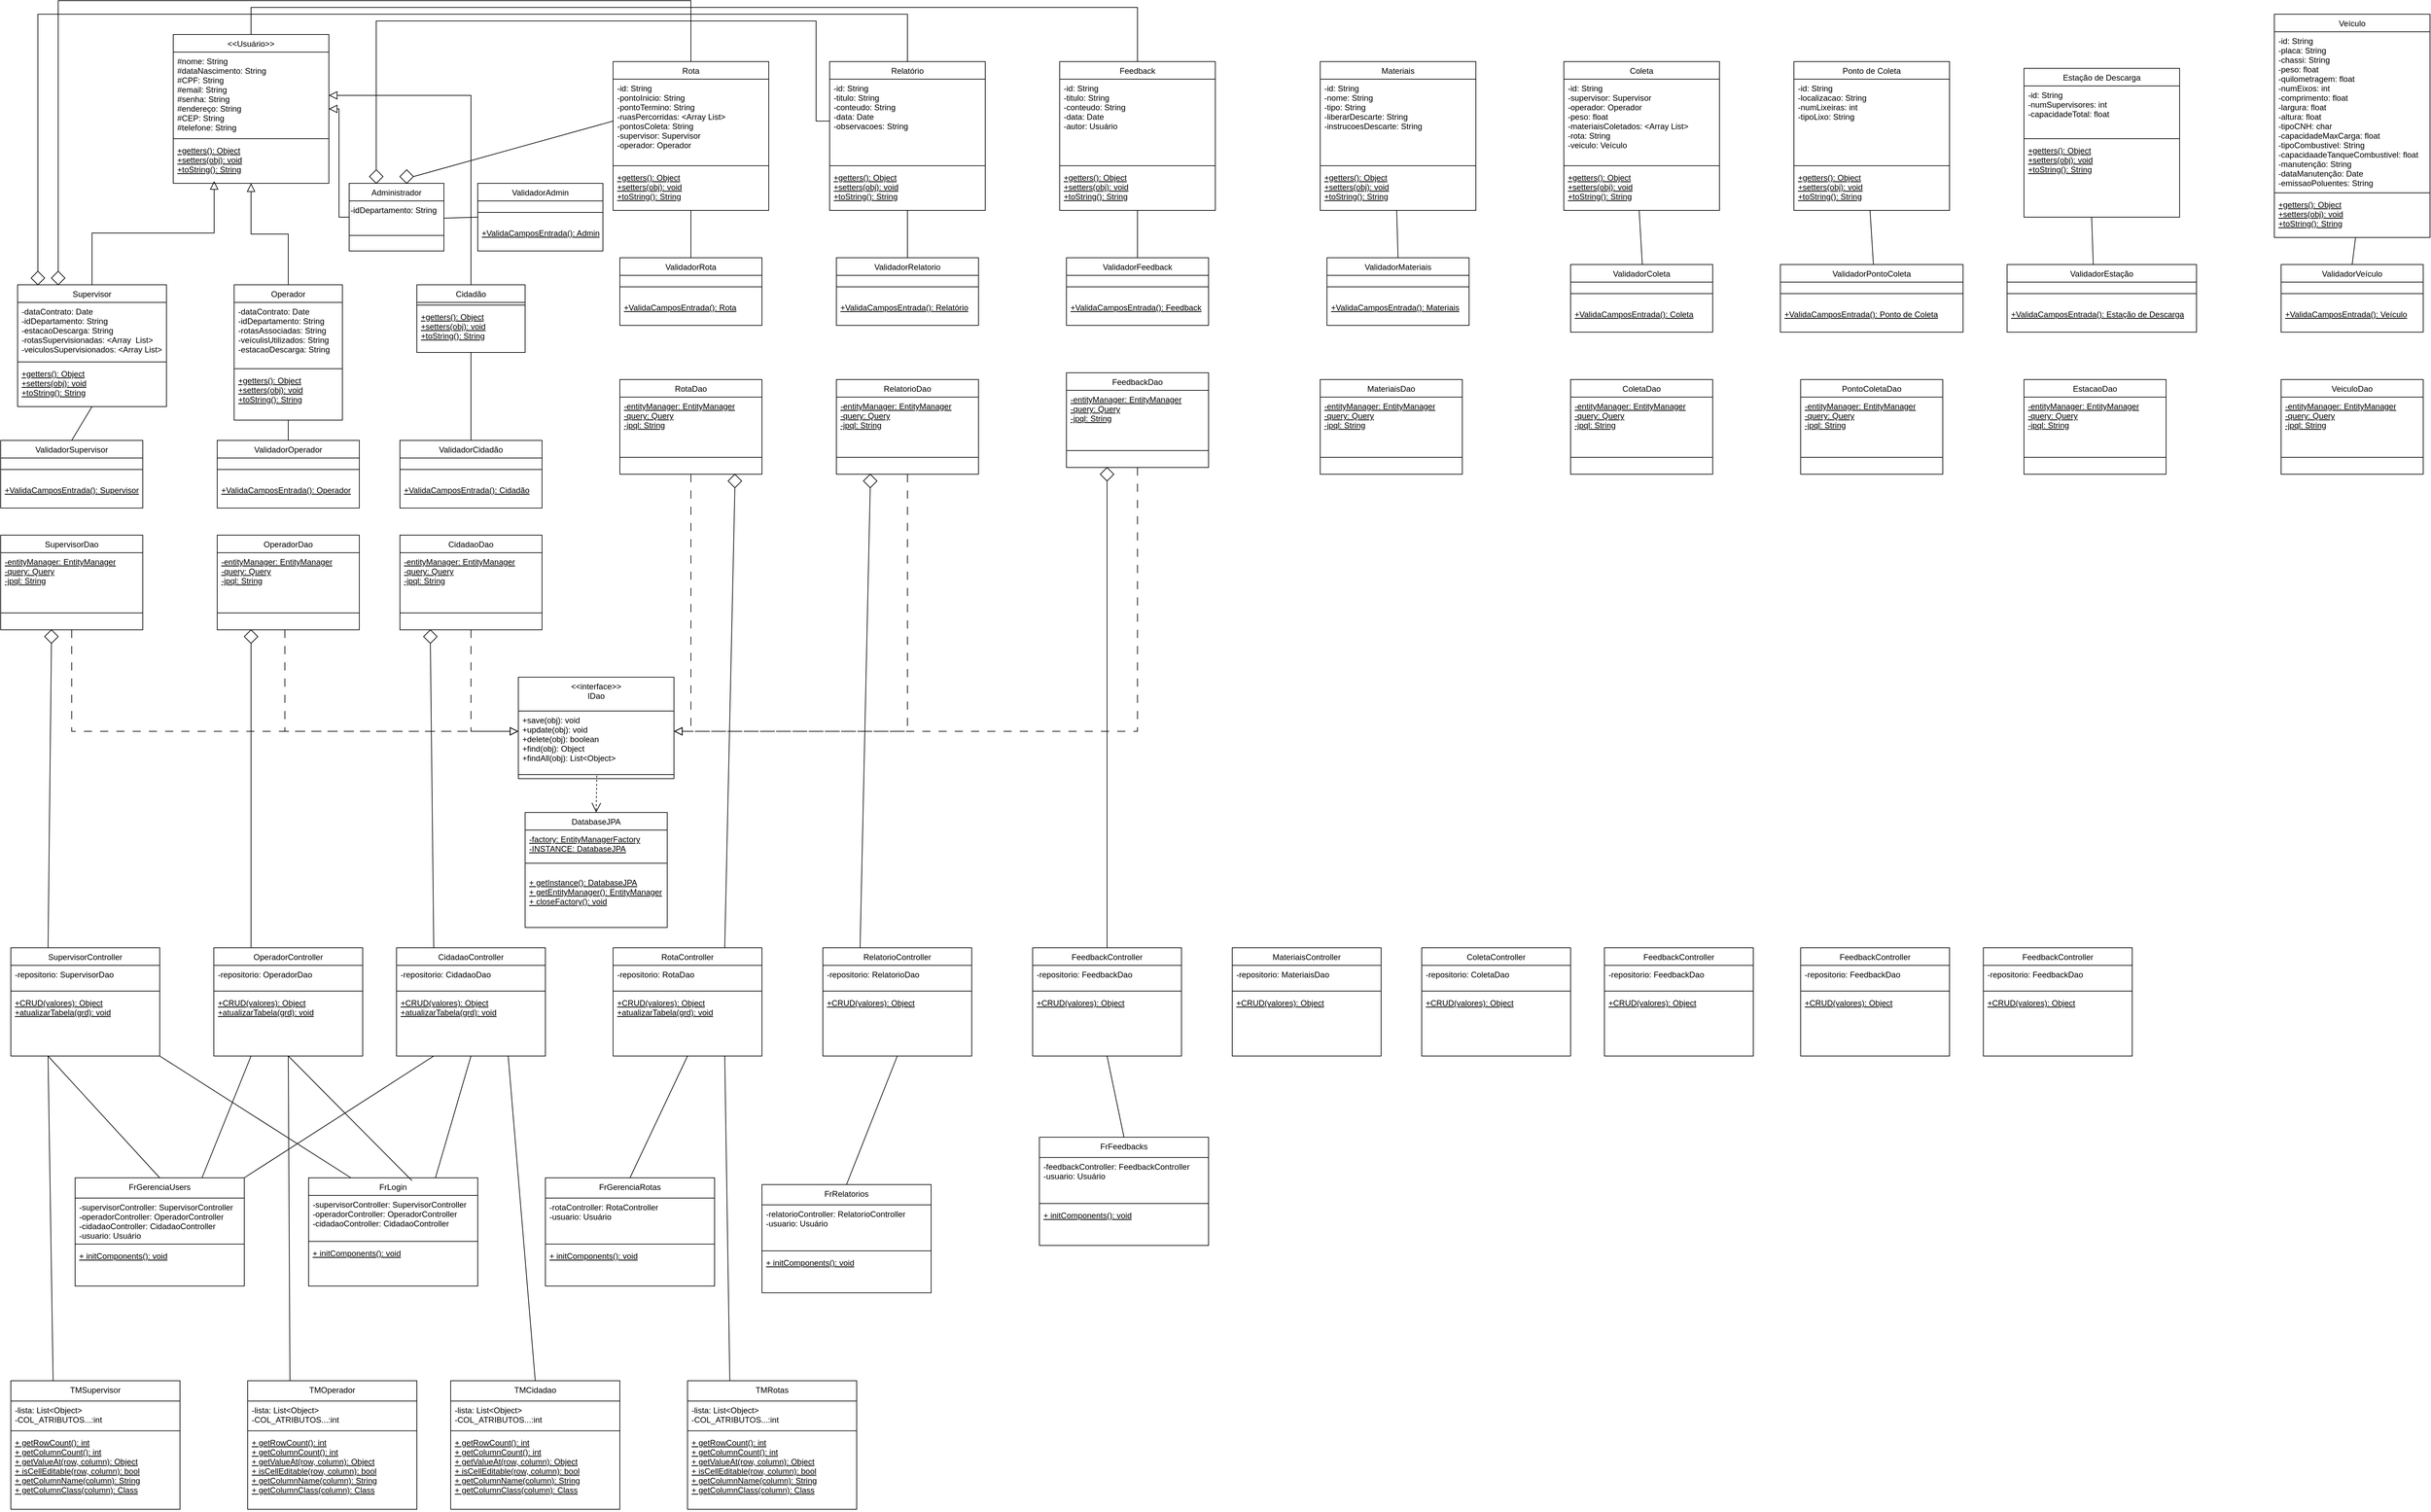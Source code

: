<mxfile version="24.8.6">
  <diagram id="C5RBs43oDa-KdzZeNtuy" name="Page-1">
    <mxGraphModel dx="1257" dy="669" grid="1" gridSize="10" guides="1" tooltips="1" connect="1" arrows="1" fold="1" page="1" pageScale="1" pageWidth="4000" pageHeight="4681" math="0" shadow="0">
      <root>
        <mxCell id="WIyWlLk6GJQsqaUBKTNV-0" />
        <mxCell id="WIyWlLk6GJQsqaUBKTNV-1" parent="WIyWlLk6GJQsqaUBKTNV-0" />
        <mxCell id="Er0_yB_5rbTC_ETRwour-0" value="&lt;&lt;Usuário&gt;&gt;" style="swimlane;fontStyle=0;align=center;verticalAlign=top;childLayout=stackLayout;horizontal=1;startSize=26;horizontalStack=0;resizeParent=1;resizeLast=0;collapsible=1;marginBottom=0;rounded=0;shadow=0;strokeWidth=1;" parent="WIyWlLk6GJQsqaUBKTNV-1" vertex="1">
          <mxGeometry x="395" y="110" width="230" height="220" as="geometry">
            <mxRectangle x="130" y="380" width="160" height="26" as="alternateBounds" />
          </mxGeometry>
        </mxCell>
        <mxCell id="Er0_yB_5rbTC_ETRwour-1" value="#nome: String&#xa;#dataNascimento: String&#xa;#CPF: String&#xa;#email: String&#xa;#senha: String&#xa;#endereço: String&#xa;#CEP: String&#xa;#telefone: String" style="text;align=left;verticalAlign=top;spacingLeft=4;spacingRight=4;overflow=hidden;rotatable=0;points=[[0,0.5],[1,0.5]];portConstraint=eastwest;" parent="Er0_yB_5rbTC_ETRwour-0" vertex="1">
          <mxGeometry y="26" width="230" height="124" as="geometry" />
        </mxCell>
        <mxCell id="Er0_yB_5rbTC_ETRwour-3" value="" style="line;html=1;strokeWidth=1;align=left;verticalAlign=middle;spacingTop=-1;spacingLeft=3;spacingRight=3;rotatable=0;labelPosition=right;points=[];portConstraint=eastwest;" parent="Er0_yB_5rbTC_ETRwour-0" vertex="1">
          <mxGeometry y="150" width="230" height="8" as="geometry" />
        </mxCell>
        <mxCell id="Er0_yB_5rbTC_ETRwour-4" value="+getters(): Object&#xa;+setters(obj): void&#xa;+toString(): String&#xa;" style="text;align=left;verticalAlign=top;spacingLeft=4;spacingRight=4;overflow=hidden;rotatable=0;points=[[0,0.5],[1,0.5]];portConstraint=eastwest;fontStyle=4" parent="Er0_yB_5rbTC_ETRwour-0" vertex="1">
          <mxGeometry y="158" width="230" height="62" as="geometry" />
        </mxCell>
        <mxCell id="Er0_yB_5rbTC_ETRwour-6" value="" style="endArrow=block;endSize=10;endFill=0;shadow=0;strokeWidth=1;rounded=0;curved=0;edgeStyle=elbowEdgeStyle;elbow=vertical;" parent="WIyWlLk6GJQsqaUBKTNV-1" source="Er0_yB_5rbTC_ETRwour-7" target="Er0_yB_5rbTC_ETRwour-0" edge="1">
          <mxGeometry width="160" relative="1" as="geometry">
            <mxPoint x="45" y="460" as="sourcePoint" />
            <mxPoint x="215" y="360" as="targetPoint" />
          </mxGeometry>
        </mxCell>
        <mxCell id="Er0_yB_5rbTC_ETRwour-7" value="Administrador" style="swimlane;fontStyle=0;align=center;verticalAlign=top;childLayout=stackLayout;horizontal=1;startSize=26;horizontalStack=0;resizeParent=1;resizeLast=0;collapsible=1;marginBottom=0;rounded=0;shadow=0;strokeWidth=1;" parent="WIyWlLk6GJQsqaUBKTNV-1" vertex="1">
          <mxGeometry x="655" y="330" width="140" height="100" as="geometry">
            <mxRectangle x="130" y="380" width="160" height="26" as="alternateBounds" />
          </mxGeometry>
        </mxCell>
        <mxCell id="X5JaJV5LJX-rO5BSBA-Q-0" value="&lt;span style=&quot;color: rgb(0, 0, 0); font-family: Helvetica; font-size: 12px; font-style: normal; font-variant-ligatures: normal; font-variant-caps: normal; font-weight: 400; letter-spacing: normal; orphans: 2; text-align: left; text-indent: 0px; text-transform: none; widows: 2; word-spacing: 0px; -webkit-text-stroke-width: 0px; white-space: nowrap; background-color: rgb(251, 251, 251); text-decoration-thickness: initial; text-decoration-style: initial; text-decoration-color: initial; display: inline !important; float: none;&quot;&gt;-idDepartamento: String&lt;/span&gt;&lt;br style=&quot;forced-color-adjust: none; padding: 0px; margin: 0px; color: rgb(0, 0, 0); font-family: Helvetica; font-size: 12px; font-style: normal; font-variant-ligatures: normal; font-variant-caps: normal; font-weight: 400; letter-spacing: normal; orphans: 2; text-align: left; text-indent: 0px; text-transform: none; widows: 2; word-spacing: 0px; -webkit-text-stroke-width: 0px; white-space: nowrap; background-color: rgb(251, 251, 251); text-decoration-thickness: initial; text-decoration-style: initial; text-decoration-color: initial;&quot;&gt;" style="text;whiteSpace=wrap;html=1;" vertex="1" parent="Er0_yB_5rbTC_ETRwour-7">
          <mxGeometry y="26" width="140" height="34" as="geometry" />
        </mxCell>
        <mxCell id="Er0_yB_5rbTC_ETRwour-10" value="" style="line;html=1;strokeWidth=1;align=left;verticalAlign=middle;spacingTop=-1;spacingLeft=3;spacingRight=3;rotatable=0;labelPosition=right;points=[];portConstraint=eastwest;" parent="Er0_yB_5rbTC_ETRwour-7" vertex="1">
          <mxGeometry y="60" width="140" height="34" as="geometry" />
        </mxCell>
        <mxCell id="Er0_yB_5rbTC_ETRwour-14" value="" style="endArrow=block;endSize=10;endFill=0;shadow=0;strokeWidth=1;rounded=0;curved=0;edgeStyle=elbowEdgeStyle;elbow=vertical;entryX=0.263;entryY=0.948;entryDx=0;entryDy=0;entryPerimeter=0;" parent="WIyWlLk6GJQsqaUBKTNV-1" source="Er0_yB_5rbTC_ETRwour-15" target="Er0_yB_5rbTC_ETRwour-4" edge="1">
          <mxGeometry width="160" relative="1" as="geometry">
            <mxPoint x="405" y="480" as="sourcePoint" />
            <mxPoint x="550" y="360" as="targetPoint" />
          </mxGeometry>
        </mxCell>
        <mxCell id="Er0_yB_5rbTC_ETRwour-15" value="Supervisor" style="swimlane;fontStyle=0;align=center;verticalAlign=top;childLayout=stackLayout;horizontal=1;startSize=26;horizontalStack=0;resizeParent=1;resizeLast=0;collapsible=1;marginBottom=0;rounded=0;shadow=0;strokeWidth=1;" parent="WIyWlLk6GJQsqaUBKTNV-1" vertex="1">
          <mxGeometry x="165" y="480" width="220" height="180" as="geometry">
            <mxRectangle x="130" y="380" width="160" height="26" as="alternateBounds" />
          </mxGeometry>
        </mxCell>
        <mxCell id="Er0_yB_5rbTC_ETRwour-16" value="-dataContrato: Date&#xa;-idDepartamento: String&#xa;-estacaoDescarga: String&#xa;-rotasSupervisionadas: &lt;Array  List&gt;&#xa;-veiculosSupervisionados: &lt;Array List&gt;&#xa;" style="text;align=left;verticalAlign=top;spacingLeft=4;spacingRight=4;overflow=hidden;rotatable=0;points=[[0,0.5],[1,0.5]];portConstraint=eastwest;" parent="Er0_yB_5rbTC_ETRwour-15" vertex="1">
          <mxGeometry y="26" width="220" height="84" as="geometry" />
        </mxCell>
        <mxCell id="Er0_yB_5rbTC_ETRwour-17" value="" style="line;html=1;strokeWidth=1;align=left;verticalAlign=middle;spacingTop=-1;spacingLeft=3;spacingRight=3;rotatable=0;labelPosition=right;points=[];portConstraint=eastwest;" parent="Er0_yB_5rbTC_ETRwour-15" vertex="1">
          <mxGeometry y="110" width="220" height="8" as="geometry" />
        </mxCell>
        <mxCell id="Er0_yB_5rbTC_ETRwour-18" value="+getters(): Object&#xa;+setters(obj): void&#xa;+toString(): String&#xa;" style="text;align=left;verticalAlign=top;spacingLeft=4;spacingRight=4;overflow=hidden;rotatable=0;points=[[0,0.5],[1,0.5]];portConstraint=eastwest;fontStyle=4" parent="Er0_yB_5rbTC_ETRwour-15" vertex="1">
          <mxGeometry y="118" width="220" height="62" as="geometry" />
        </mxCell>
        <mxCell id="Er0_yB_5rbTC_ETRwour-19" value="" style="endArrow=block;endSize=10;endFill=0;shadow=0;strokeWidth=1;rounded=0;curved=0;edgeStyle=elbowEdgeStyle;elbow=vertical;" parent="WIyWlLk6GJQsqaUBKTNV-1" source="Er0_yB_5rbTC_ETRwour-20" target="Er0_yB_5rbTC_ETRwour-0" edge="1">
          <mxGeometry width="160" relative="1" as="geometry">
            <mxPoint x="850" y="490" as="sourcePoint" />
            <mxPoint x="245" y="340" as="targetPoint" />
          </mxGeometry>
        </mxCell>
        <mxCell id="Er0_yB_5rbTC_ETRwour-20" value="Operador" style="swimlane;fontStyle=0;align=center;verticalAlign=top;childLayout=stackLayout;horizontal=1;startSize=26;horizontalStack=0;resizeParent=1;resizeLast=0;collapsible=1;marginBottom=0;rounded=0;shadow=0;strokeWidth=1;" parent="WIyWlLk6GJQsqaUBKTNV-1" vertex="1">
          <mxGeometry x="485" y="480" width="160" height="200" as="geometry">
            <mxRectangle x="130" y="380" width="160" height="26" as="alternateBounds" />
          </mxGeometry>
        </mxCell>
        <mxCell id="Er0_yB_5rbTC_ETRwour-21" value="-dataContrato: Date&#xa;-idDepartamento: String&#xa;-rotasAssociadas: String&#xa;-veículisUtilizados: String&#xa;-estacaoDescarga: String" style="text;align=left;verticalAlign=top;spacingLeft=4;spacingRight=4;overflow=hidden;rotatable=0;points=[[0,0.5],[1,0.5]];portConstraint=eastwest;" parent="Er0_yB_5rbTC_ETRwour-20" vertex="1">
          <mxGeometry y="26" width="160" height="94" as="geometry" />
        </mxCell>
        <mxCell id="Er0_yB_5rbTC_ETRwour-22" value="" style="line;html=1;strokeWidth=1;align=left;verticalAlign=middle;spacingTop=-1;spacingLeft=3;spacingRight=3;rotatable=0;labelPosition=right;points=[];portConstraint=eastwest;" parent="Er0_yB_5rbTC_ETRwour-20" vertex="1">
          <mxGeometry y="120" width="160" height="8" as="geometry" />
        </mxCell>
        <mxCell id="Er0_yB_5rbTC_ETRwour-23" value="+getters(): Object&#xa;+setters(obj): void&#xa;+toString(): String&#xa;" style="text;align=left;verticalAlign=top;spacingLeft=4;spacingRight=4;overflow=hidden;rotatable=0;points=[[0,0.5],[1,0.5]];portConstraint=eastwest;fontStyle=4" parent="Er0_yB_5rbTC_ETRwour-20" vertex="1">
          <mxGeometry y="128" width="160" height="62" as="geometry" />
        </mxCell>
        <mxCell id="Er0_yB_5rbTC_ETRwour-28" value="" style="endArrow=block;endSize=10;endFill=0;shadow=0;strokeWidth=1;rounded=0;curved=0;edgeStyle=elbowEdgeStyle;elbow=vertical;exitX=0.5;exitY=0;exitDx=0;exitDy=0;" parent="WIyWlLk6GJQsqaUBKTNV-1" source="Er0_yB_5rbTC_ETRwour-30" target="Er0_yB_5rbTC_ETRwour-1" edge="1">
          <mxGeometry width="160" relative="1" as="geometry">
            <mxPoint x="520" y="270" as="sourcePoint" />
            <mxPoint x="355" y="130" as="targetPoint" />
            <Array as="points">
              <mxPoint x="835" y="200" />
            </Array>
          </mxGeometry>
        </mxCell>
        <mxCell id="Er0_yB_5rbTC_ETRwour-30" value="Cidadão" style="swimlane;fontStyle=0;align=center;verticalAlign=top;childLayout=stackLayout;horizontal=1;startSize=26;horizontalStack=0;resizeParent=1;resizeLast=0;collapsible=1;marginBottom=0;rounded=0;shadow=0;strokeWidth=1;" parent="WIyWlLk6GJQsqaUBKTNV-1" vertex="1">
          <mxGeometry x="755" y="480" width="160" height="100" as="geometry">
            <mxRectangle x="130" y="380" width="160" height="26" as="alternateBounds" />
          </mxGeometry>
        </mxCell>
        <mxCell id="Er0_yB_5rbTC_ETRwour-32" value="" style="line;html=1;strokeWidth=1;align=left;verticalAlign=middle;spacingTop=-1;spacingLeft=3;spacingRight=3;rotatable=0;labelPosition=right;points=[];portConstraint=eastwest;" parent="Er0_yB_5rbTC_ETRwour-30" vertex="1">
          <mxGeometry y="26" width="160" height="8" as="geometry" />
        </mxCell>
        <mxCell id="Er0_yB_5rbTC_ETRwour-33" value="+getters(): Object&#xa;+setters(obj): void&#xa;+toString(): String&#xa;" style="text;align=left;verticalAlign=top;spacingLeft=4;spacingRight=4;overflow=hidden;rotatable=0;points=[[0,0.5],[1,0.5]];portConstraint=eastwest;fontStyle=4" parent="Er0_yB_5rbTC_ETRwour-30" vertex="1">
          <mxGeometry y="34" width="160" height="62" as="geometry" />
        </mxCell>
        <mxCell id="Er0_yB_5rbTC_ETRwour-35" value="ValidadorOperador" style="swimlane;fontStyle=0;align=center;verticalAlign=top;childLayout=stackLayout;horizontal=1;startSize=26;horizontalStack=0;resizeParent=1;resizeLast=0;collapsible=1;marginBottom=0;rounded=0;shadow=0;strokeWidth=1;" parent="WIyWlLk6GJQsqaUBKTNV-1" vertex="1">
          <mxGeometry x="460" y="710" width="210" height="100" as="geometry">
            <mxRectangle x="130" y="380" width="160" height="26" as="alternateBounds" />
          </mxGeometry>
        </mxCell>
        <mxCell id="Er0_yB_5rbTC_ETRwour-36" value="" style="line;html=1;strokeWidth=1;align=left;verticalAlign=middle;spacingTop=-1;spacingLeft=3;spacingRight=3;rotatable=0;labelPosition=right;points=[];portConstraint=eastwest;" parent="Er0_yB_5rbTC_ETRwour-35" vertex="1">
          <mxGeometry y="26" width="210" height="34" as="geometry" />
        </mxCell>
        <mxCell id="Er0_yB_5rbTC_ETRwour-37" value="+ValidaCamposEntrada(): Operador&#xa;" style="text;align=left;verticalAlign=top;spacingLeft=4;spacingRight=4;overflow=hidden;rotatable=0;points=[[0,0.5],[1,0.5]];portConstraint=eastwest;fontStyle=4" parent="Er0_yB_5rbTC_ETRwour-35" vertex="1">
          <mxGeometry y="60" width="210" height="30" as="geometry" />
        </mxCell>
        <mxCell id="Er0_yB_5rbTC_ETRwour-38" value="ValidadorSupervisor" style="swimlane;fontStyle=0;align=center;verticalAlign=top;childLayout=stackLayout;horizontal=1;startSize=26;horizontalStack=0;resizeParent=1;resizeLast=0;collapsible=1;marginBottom=0;rounded=0;shadow=0;strokeWidth=1;" parent="WIyWlLk6GJQsqaUBKTNV-1" vertex="1">
          <mxGeometry x="140" y="710" width="210" height="100" as="geometry">
            <mxRectangle x="130" y="380" width="160" height="26" as="alternateBounds" />
          </mxGeometry>
        </mxCell>
        <mxCell id="Er0_yB_5rbTC_ETRwour-39" value="" style="line;html=1;strokeWidth=1;align=left;verticalAlign=middle;spacingTop=-1;spacingLeft=3;spacingRight=3;rotatable=0;labelPosition=right;points=[];portConstraint=eastwest;" parent="Er0_yB_5rbTC_ETRwour-38" vertex="1">
          <mxGeometry y="26" width="210" height="34" as="geometry" />
        </mxCell>
        <mxCell id="Er0_yB_5rbTC_ETRwour-40" value="+ValidaCamposEntrada(): Supervisor&#xa;" style="text;align=left;verticalAlign=top;spacingLeft=4;spacingRight=4;overflow=hidden;rotatable=0;points=[[0,0.5],[1,0.5]];portConstraint=eastwest;fontStyle=4" parent="Er0_yB_5rbTC_ETRwour-38" vertex="1">
          <mxGeometry y="60" width="210" height="30" as="geometry" />
        </mxCell>
        <mxCell id="Er0_yB_5rbTC_ETRwour-41" value="ValidadorCidadão" style="swimlane;fontStyle=0;align=center;verticalAlign=top;childLayout=stackLayout;horizontal=1;startSize=26;horizontalStack=0;resizeParent=1;resizeLast=0;collapsible=1;marginBottom=0;rounded=0;shadow=0;strokeWidth=1;" parent="WIyWlLk6GJQsqaUBKTNV-1" vertex="1">
          <mxGeometry x="730" y="710" width="210" height="100" as="geometry">
            <mxRectangle x="130" y="380" width="160" height="26" as="alternateBounds" />
          </mxGeometry>
        </mxCell>
        <mxCell id="Er0_yB_5rbTC_ETRwour-42" value="" style="line;html=1;strokeWidth=1;align=left;verticalAlign=middle;spacingTop=-1;spacingLeft=3;spacingRight=3;rotatable=0;labelPosition=right;points=[];portConstraint=eastwest;" parent="Er0_yB_5rbTC_ETRwour-41" vertex="1">
          <mxGeometry y="26" width="210" height="34" as="geometry" />
        </mxCell>
        <mxCell id="Er0_yB_5rbTC_ETRwour-43" value="+ValidaCamposEntrada(): Cidadão&#xa;" style="text;align=left;verticalAlign=top;spacingLeft=4;spacingRight=4;overflow=hidden;rotatable=0;points=[[0,0.5],[1,0.5]];portConstraint=eastwest;fontStyle=4" parent="Er0_yB_5rbTC_ETRwour-41" vertex="1">
          <mxGeometry y="60" width="210" height="30" as="geometry" />
        </mxCell>
        <mxCell id="Er0_yB_5rbTC_ETRwour-44" value="" style="endArrow=none;html=1;rounded=0;exitX=0.5;exitY=0;exitDx=0;exitDy=0;entryX=0.5;entryY=1;entryDx=0;entryDy=0;entryPerimeter=0;" parent="WIyWlLk6GJQsqaUBKTNV-1" source="Er0_yB_5rbTC_ETRwour-38" target="Er0_yB_5rbTC_ETRwour-18" edge="1">
          <mxGeometry width="50" height="50" relative="1" as="geometry">
            <mxPoint x="525" y="670" as="sourcePoint" />
            <mxPoint x="575" y="620" as="targetPoint" />
          </mxGeometry>
        </mxCell>
        <mxCell id="Er0_yB_5rbTC_ETRwour-45" value="" style="endArrow=none;html=1;rounded=0;" parent="WIyWlLk6GJQsqaUBKTNV-1" source="Er0_yB_5rbTC_ETRwour-35" edge="1">
          <mxGeometry width="50" height="50" relative="1" as="geometry">
            <mxPoint x="525" y="670" as="sourcePoint" />
            <mxPoint x="565" y="680" as="targetPoint" />
          </mxGeometry>
        </mxCell>
        <mxCell id="Er0_yB_5rbTC_ETRwour-46" value="" style="endArrow=none;html=1;rounded=0;entryX=0.5;entryY=1;entryDx=0;entryDy=0;" parent="WIyWlLk6GJQsqaUBKTNV-1" source="Er0_yB_5rbTC_ETRwour-41" target="Er0_yB_5rbTC_ETRwour-30" edge="1">
          <mxGeometry width="50" height="50" relative="1" as="geometry">
            <mxPoint x="815" y="690" as="sourcePoint" />
            <mxPoint x="865" y="640" as="targetPoint" />
          </mxGeometry>
        </mxCell>
        <mxCell id="Er0_yB_5rbTC_ETRwour-47" value="Feedback" style="swimlane;fontStyle=0;align=center;verticalAlign=top;childLayout=stackLayout;horizontal=1;startSize=26;horizontalStack=0;resizeParent=1;resizeLast=0;collapsible=1;marginBottom=0;rounded=0;shadow=0;strokeWidth=1;" parent="WIyWlLk6GJQsqaUBKTNV-1" vertex="1">
          <mxGeometry x="1705" y="150" width="230" height="220" as="geometry">
            <mxRectangle x="130" y="380" width="160" height="26" as="alternateBounds" />
          </mxGeometry>
        </mxCell>
        <mxCell id="Er0_yB_5rbTC_ETRwour-48" value="-id: String&#xa;-titulo: String&#xa;-conteudo: String&#xa;-data: Date&#xa;-autor: Usuário" style="text;align=left;verticalAlign=top;spacingLeft=4;spacingRight=4;overflow=hidden;rotatable=0;points=[[0,0.5],[1,0.5]];portConstraint=eastwest;" parent="Er0_yB_5rbTC_ETRwour-47" vertex="1">
          <mxGeometry y="26" width="230" height="124" as="geometry" />
        </mxCell>
        <mxCell id="Er0_yB_5rbTC_ETRwour-49" value="" style="line;html=1;strokeWidth=1;align=left;verticalAlign=middle;spacingTop=-1;spacingLeft=3;spacingRight=3;rotatable=0;labelPosition=right;points=[];portConstraint=eastwest;" parent="Er0_yB_5rbTC_ETRwour-47" vertex="1">
          <mxGeometry y="150" width="230" height="8" as="geometry" />
        </mxCell>
        <mxCell id="Er0_yB_5rbTC_ETRwour-50" value="+getters(): Object&#xa;+setters(obj): void&#xa;+toString(): String&#xa;" style="text;align=left;verticalAlign=top;spacingLeft=4;spacingRight=4;overflow=hidden;rotatable=0;points=[[0,0.5],[1,0.5]];portConstraint=eastwest;fontStyle=4" parent="Er0_yB_5rbTC_ETRwour-47" vertex="1">
          <mxGeometry y="158" width="230" height="62" as="geometry" />
        </mxCell>
        <mxCell id="Er0_yB_5rbTC_ETRwour-51" value="ValidadorFeedback" style="swimlane;fontStyle=0;align=center;verticalAlign=top;childLayout=stackLayout;horizontal=1;startSize=26;horizontalStack=0;resizeParent=1;resizeLast=0;collapsible=1;marginBottom=0;rounded=0;shadow=0;strokeWidth=1;" parent="WIyWlLk6GJQsqaUBKTNV-1" vertex="1">
          <mxGeometry x="1715" y="440" width="210" height="100" as="geometry">
            <mxRectangle x="130" y="380" width="160" height="26" as="alternateBounds" />
          </mxGeometry>
        </mxCell>
        <mxCell id="Er0_yB_5rbTC_ETRwour-52" value="" style="line;html=1;strokeWidth=1;align=left;verticalAlign=middle;spacingTop=-1;spacingLeft=3;spacingRight=3;rotatable=0;labelPosition=right;points=[];portConstraint=eastwest;" parent="Er0_yB_5rbTC_ETRwour-51" vertex="1">
          <mxGeometry y="26" width="210" height="34" as="geometry" />
        </mxCell>
        <mxCell id="Er0_yB_5rbTC_ETRwour-53" value="+ValidaCamposEntrada(): Feedback&#xa;" style="text;align=left;verticalAlign=top;spacingLeft=4;spacingRight=4;overflow=hidden;rotatable=0;points=[[0,0.5],[1,0.5]];portConstraint=eastwest;fontStyle=4" parent="Er0_yB_5rbTC_ETRwour-51" vertex="1">
          <mxGeometry y="60" width="210" height="30" as="geometry" />
        </mxCell>
        <mxCell id="Er0_yB_5rbTC_ETRwour-54" value="" style="endArrow=none;html=1;rounded=0;" parent="WIyWlLk6GJQsqaUBKTNV-1" source="Er0_yB_5rbTC_ETRwour-51" target="Er0_yB_5rbTC_ETRwour-50" edge="1">
          <mxGeometry width="50" height="50" relative="1" as="geometry">
            <mxPoint x="1819" y="440" as="sourcePoint" />
            <mxPoint x="1819" y="400" as="targetPoint" />
          </mxGeometry>
        </mxCell>
        <mxCell id="Er0_yB_5rbTC_ETRwour-55" value="Rota" style="swimlane;fontStyle=0;align=center;verticalAlign=top;childLayout=stackLayout;horizontal=1;startSize=26;horizontalStack=0;resizeParent=1;resizeLast=0;collapsible=1;marginBottom=0;rounded=0;shadow=0;strokeWidth=1;" parent="WIyWlLk6GJQsqaUBKTNV-1" vertex="1">
          <mxGeometry x="1045" y="150" width="230" height="220" as="geometry">
            <mxRectangle x="130" y="380" width="160" height="26" as="alternateBounds" />
          </mxGeometry>
        </mxCell>
        <mxCell id="Er0_yB_5rbTC_ETRwour-56" value="-id: String&#xa;-pontoInicio: String&#xa;-pontoTermino: String&#xa;-ruasPercorridas: &lt;Array List&gt;&#xa;-pontosColeta: String&#xa;-supervisor: Supervisor&#xa;-operador: Operador&#xa;" style="text;align=left;verticalAlign=top;spacingLeft=4;spacingRight=4;overflow=hidden;rotatable=0;points=[[0,0.5],[1,0.5]];portConstraint=eastwest;" parent="Er0_yB_5rbTC_ETRwour-55" vertex="1">
          <mxGeometry y="26" width="230" height="124" as="geometry" />
        </mxCell>
        <mxCell id="Er0_yB_5rbTC_ETRwour-57" value="" style="line;html=1;strokeWidth=1;align=left;verticalAlign=middle;spacingTop=-1;spacingLeft=3;spacingRight=3;rotatable=0;labelPosition=right;points=[];portConstraint=eastwest;" parent="Er0_yB_5rbTC_ETRwour-55" vertex="1">
          <mxGeometry y="150" width="230" height="8" as="geometry" />
        </mxCell>
        <mxCell id="Er0_yB_5rbTC_ETRwour-58" value="+getters(): Object&#xa;+setters(obj): void&#xa;+toString(): String&#xa;" style="text;align=left;verticalAlign=top;spacingLeft=4;spacingRight=4;overflow=hidden;rotatable=0;points=[[0,0.5],[1,0.5]];portConstraint=eastwest;fontStyle=4" parent="Er0_yB_5rbTC_ETRwour-55" vertex="1">
          <mxGeometry y="158" width="230" height="62" as="geometry" />
        </mxCell>
        <mxCell id="Er0_yB_5rbTC_ETRwour-59" value="ValidadorRota" style="swimlane;fontStyle=0;align=center;verticalAlign=top;childLayout=stackLayout;horizontal=1;startSize=26;horizontalStack=0;resizeParent=1;resizeLast=0;collapsible=1;marginBottom=0;rounded=0;shadow=0;strokeWidth=1;" parent="WIyWlLk6GJQsqaUBKTNV-1" vertex="1">
          <mxGeometry x="1055" y="440" width="210" height="100" as="geometry">
            <mxRectangle x="130" y="380" width="160" height="26" as="alternateBounds" />
          </mxGeometry>
        </mxCell>
        <mxCell id="Er0_yB_5rbTC_ETRwour-60" value="" style="line;html=1;strokeWidth=1;align=left;verticalAlign=middle;spacingTop=-1;spacingLeft=3;spacingRight=3;rotatable=0;labelPosition=right;points=[];portConstraint=eastwest;" parent="Er0_yB_5rbTC_ETRwour-59" vertex="1">
          <mxGeometry y="26" width="210" height="34" as="geometry" />
        </mxCell>
        <mxCell id="Er0_yB_5rbTC_ETRwour-61" value="+ValidaCamposEntrada(): Rota&#xa;" style="text;align=left;verticalAlign=top;spacingLeft=4;spacingRight=4;overflow=hidden;rotatable=0;points=[[0,0.5],[1,0.5]];portConstraint=eastwest;fontStyle=4" parent="Er0_yB_5rbTC_ETRwour-59" vertex="1">
          <mxGeometry y="60" width="210" height="30" as="geometry" />
        </mxCell>
        <mxCell id="Er0_yB_5rbTC_ETRwour-62" value="" style="endArrow=none;html=1;rounded=0;" parent="WIyWlLk6GJQsqaUBKTNV-1" source="Er0_yB_5rbTC_ETRwour-59" target="Er0_yB_5rbTC_ETRwour-58" edge="1">
          <mxGeometry width="50" height="50" relative="1" as="geometry">
            <mxPoint x="1159" y="440" as="sourcePoint" />
            <mxPoint x="1159" y="400" as="targetPoint" />
          </mxGeometry>
        </mxCell>
        <mxCell id="Er0_yB_5rbTC_ETRwour-63" value="Relatório" style="swimlane;fontStyle=0;align=center;verticalAlign=top;childLayout=stackLayout;horizontal=1;startSize=26;horizontalStack=0;resizeParent=1;resizeLast=0;collapsible=1;marginBottom=0;rounded=0;shadow=0;strokeWidth=1;" parent="WIyWlLk6GJQsqaUBKTNV-1" vertex="1">
          <mxGeometry x="1365" y="150" width="230" height="220" as="geometry">
            <mxRectangle x="130" y="380" width="160" height="26" as="alternateBounds" />
          </mxGeometry>
        </mxCell>
        <mxCell id="Er0_yB_5rbTC_ETRwour-64" value="-id: String&#xa;-titulo: String&#xa;-conteudo: String&#xa;-data: Date&#xa;-observacoes: String" style="text;align=left;verticalAlign=top;spacingLeft=4;spacingRight=4;overflow=hidden;rotatable=0;points=[[0,0.5],[1,0.5]];portConstraint=eastwest;" parent="Er0_yB_5rbTC_ETRwour-63" vertex="1">
          <mxGeometry y="26" width="230" height="124" as="geometry" />
        </mxCell>
        <mxCell id="Er0_yB_5rbTC_ETRwour-65" value="" style="line;html=1;strokeWidth=1;align=left;verticalAlign=middle;spacingTop=-1;spacingLeft=3;spacingRight=3;rotatable=0;labelPosition=right;points=[];portConstraint=eastwest;" parent="Er0_yB_5rbTC_ETRwour-63" vertex="1">
          <mxGeometry y="150" width="230" height="8" as="geometry" />
        </mxCell>
        <mxCell id="Er0_yB_5rbTC_ETRwour-66" value="+getters(): Object&#xa;+setters(obj): void&#xa;+toString(): String&#xa;" style="text;align=left;verticalAlign=top;spacingLeft=4;spacingRight=4;overflow=hidden;rotatable=0;points=[[0,0.5],[1,0.5]];portConstraint=eastwest;fontStyle=4" parent="Er0_yB_5rbTC_ETRwour-63" vertex="1">
          <mxGeometry y="158" width="230" height="62" as="geometry" />
        </mxCell>
        <mxCell id="Er0_yB_5rbTC_ETRwour-67" value="ValidadorRelatorio" style="swimlane;fontStyle=0;align=center;verticalAlign=top;childLayout=stackLayout;horizontal=1;startSize=26;horizontalStack=0;resizeParent=1;resizeLast=0;collapsible=1;marginBottom=0;rounded=0;shadow=0;strokeWidth=1;" parent="WIyWlLk6GJQsqaUBKTNV-1" vertex="1">
          <mxGeometry x="1375" y="440" width="210" height="100" as="geometry">
            <mxRectangle x="130" y="380" width="160" height="26" as="alternateBounds" />
          </mxGeometry>
        </mxCell>
        <mxCell id="Er0_yB_5rbTC_ETRwour-68" value="" style="line;html=1;strokeWidth=1;align=left;verticalAlign=middle;spacingTop=-1;spacingLeft=3;spacingRight=3;rotatable=0;labelPosition=right;points=[];portConstraint=eastwest;" parent="Er0_yB_5rbTC_ETRwour-67" vertex="1">
          <mxGeometry y="26" width="210" height="34" as="geometry" />
        </mxCell>
        <mxCell id="Er0_yB_5rbTC_ETRwour-69" value="+ValidaCamposEntrada(): Relatório&#xa;" style="text;align=left;verticalAlign=top;spacingLeft=4;spacingRight=4;overflow=hidden;rotatable=0;points=[[0,0.5],[1,0.5]];portConstraint=eastwest;fontStyle=4" parent="Er0_yB_5rbTC_ETRwour-67" vertex="1">
          <mxGeometry y="60" width="210" height="30" as="geometry" />
        </mxCell>
        <mxCell id="Er0_yB_5rbTC_ETRwour-70" value="" style="endArrow=none;html=1;rounded=0;" parent="WIyWlLk6GJQsqaUBKTNV-1" source="Er0_yB_5rbTC_ETRwour-67" target="Er0_yB_5rbTC_ETRwour-66" edge="1">
          <mxGeometry width="50" height="50" relative="1" as="geometry">
            <mxPoint x="1479" y="440" as="sourcePoint" />
            <mxPoint x="1479" y="400" as="targetPoint" />
          </mxGeometry>
        </mxCell>
        <mxCell id="Er0_yB_5rbTC_ETRwour-71" value="" style="rhombus;whiteSpace=wrap;html=1;" parent="WIyWlLk6GJQsqaUBKTNV-1" vertex="1">
          <mxGeometry x="185" y="460" width="20" height="20" as="geometry" />
        </mxCell>
        <mxCell id="Er0_yB_5rbTC_ETRwour-72" value="" style="endArrow=none;html=1;rounded=0;exitX=0.5;exitY=0;exitDx=0;exitDy=0;entryX=0.5;entryY=0;entryDx=0;entryDy=0;" parent="WIyWlLk6GJQsqaUBKTNV-1" source="Er0_yB_5rbTC_ETRwour-71" target="Er0_yB_5rbTC_ETRwour-63" edge="1">
          <mxGeometry width="50" height="50" relative="1" as="geometry">
            <mxPoint x="1025" y="580" as="sourcePoint" />
            <mxPoint x="1075" y="530" as="targetPoint" />
            <Array as="points">
              <mxPoint x="195" y="80" />
              <mxPoint x="1480" y="80" />
            </Array>
          </mxGeometry>
        </mxCell>
        <mxCell id="Er0_yB_5rbTC_ETRwour-73" value="" style="rhombus;whiteSpace=wrap;html=1;" parent="WIyWlLk6GJQsqaUBKTNV-1" vertex="1">
          <mxGeometry x="685" y="310" width="20" height="20" as="geometry" />
        </mxCell>
        <mxCell id="Er0_yB_5rbTC_ETRwour-74" value="" style="endArrow=none;html=1;rounded=0;exitX=0.5;exitY=0;exitDx=0;exitDy=0;entryX=0;entryY=0.5;entryDx=0;entryDy=0;" parent="WIyWlLk6GJQsqaUBKTNV-1" source="Er0_yB_5rbTC_ETRwour-73" target="Er0_yB_5rbTC_ETRwour-64" edge="1">
          <mxGeometry width="50" height="50" relative="1" as="geometry">
            <mxPoint x="205" y="470" as="sourcePoint" />
            <mxPoint x="1490" y="160" as="targetPoint" />
            <Array as="points">
              <mxPoint x="695" y="90" />
              <mxPoint x="1345" y="90" />
              <mxPoint x="1345" y="238" />
            </Array>
          </mxGeometry>
        </mxCell>
        <mxCell id="Er0_yB_5rbTC_ETRwour-75" value="" style="rhombus;whiteSpace=wrap;html=1;" parent="WIyWlLk6GJQsqaUBKTNV-1" vertex="1">
          <mxGeometry x="215" y="460" width="20" height="20" as="geometry" />
        </mxCell>
        <mxCell id="Er0_yB_5rbTC_ETRwour-76" value="" style="rhombus;whiteSpace=wrap;html=1;" parent="WIyWlLk6GJQsqaUBKTNV-1" vertex="1">
          <mxGeometry x="730" y="310" width="20" height="20" as="geometry" />
        </mxCell>
        <mxCell id="Er0_yB_5rbTC_ETRwour-77" value="" style="endArrow=none;html=1;rounded=0;exitX=1;exitY=0.5;exitDx=0;exitDy=0;entryX=0;entryY=0.5;entryDx=0;entryDy=0;" parent="WIyWlLk6GJQsqaUBKTNV-1" source="Er0_yB_5rbTC_ETRwour-76" target="Er0_yB_5rbTC_ETRwour-56" edge="1">
          <mxGeometry width="50" height="50" relative="1" as="geometry">
            <mxPoint x="1025" y="580" as="sourcePoint" />
            <mxPoint x="1075" y="530" as="targetPoint" />
          </mxGeometry>
        </mxCell>
        <mxCell id="Er0_yB_5rbTC_ETRwour-78" value="" style="endArrow=none;html=1;rounded=0;exitX=0.5;exitY=0;exitDx=0;exitDy=0;entryX=0.5;entryY=0;entryDx=0;entryDy=0;" parent="WIyWlLk6GJQsqaUBKTNV-1" source="Er0_yB_5rbTC_ETRwour-75" target="Er0_yB_5rbTC_ETRwour-55" edge="1">
          <mxGeometry width="50" height="50" relative="1" as="geometry">
            <mxPoint x="1025" y="580" as="sourcePoint" />
            <mxPoint x="1075" y="530" as="targetPoint" />
            <Array as="points">
              <mxPoint x="225" y="60" />
              <mxPoint x="1160" y="60" />
            </Array>
          </mxGeometry>
        </mxCell>
        <mxCell id="Er0_yB_5rbTC_ETRwour-79" value="" style="endArrow=none;html=1;rounded=0;exitX=0.5;exitY=0;exitDx=0;exitDy=0;entryX=0.5;entryY=0;entryDx=0;entryDy=0;" parent="WIyWlLk6GJQsqaUBKTNV-1" source="Er0_yB_5rbTC_ETRwour-47" target="Er0_yB_5rbTC_ETRwour-0" edge="1">
          <mxGeometry width="50" height="50" relative="1" as="geometry">
            <mxPoint x="1025" y="580" as="sourcePoint" />
            <mxPoint x="1075" y="530" as="targetPoint" />
            <Array as="points">
              <mxPoint x="1820" y="70" />
              <mxPoint x="510" y="70" />
            </Array>
          </mxGeometry>
        </mxCell>
        <mxCell id="Er0_yB_5rbTC_ETRwour-80" value="SupervisorDao" style="swimlane;fontStyle=0;align=center;verticalAlign=top;childLayout=stackLayout;horizontal=1;startSize=26;horizontalStack=0;resizeParent=1;resizeLast=0;collapsible=1;marginBottom=0;rounded=0;shadow=0;strokeWidth=1;" parent="WIyWlLk6GJQsqaUBKTNV-1" vertex="1">
          <mxGeometry x="140" y="850" width="210" height="140" as="geometry">
            <mxRectangle x="130" y="380" width="160" height="26" as="alternateBounds" />
          </mxGeometry>
        </mxCell>
        <mxCell id="Er0_yB_5rbTC_ETRwour-83" value="-entityManager: EntityManager&#xa;-query: Query&#xa;-jpql: String" style="text;align=left;verticalAlign=top;spacingLeft=4;spacingRight=4;overflow=hidden;rotatable=0;points=[[0,0.5],[1,0.5]];portConstraint=eastwest;fontStyle=4" parent="Er0_yB_5rbTC_ETRwour-80" vertex="1">
          <mxGeometry y="26" width="210" height="64" as="geometry" />
        </mxCell>
        <mxCell id="Er0_yB_5rbTC_ETRwour-81" value="" style="line;html=1;strokeWidth=1;align=left;verticalAlign=middle;spacingTop=-1;spacingLeft=3;spacingRight=3;rotatable=0;labelPosition=right;points=[];portConstraint=eastwest;" parent="Er0_yB_5rbTC_ETRwour-80" vertex="1">
          <mxGeometry y="90" width="210" height="50" as="geometry" />
        </mxCell>
        <mxCell id="Er0_yB_5rbTC_ETRwour-84" value="OperadorDao" style="swimlane;fontStyle=0;align=center;verticalAlign=top;childLayout=stackLayout;horizontal=1;startSize=26;horizontalStack=0;resizeParent=1;resizeLast=0;collapsible=1;marginBottom=0;rounded=0;shadow=0;strokeWidth=1;" parent="WIyWlLk6GJQsqaUBKTNV-1" vertex="1">
          <mxGeometry x="460" y="850" width="210" height="140" as="geometry">
            <mxRectangle x="130" y="380" width="160" height="26" as="alternateBounds" />
          </mxGeometry>
        </mxCell>
        <mxCell id="Er0_yB_5rbTC_ETRwour-85" value="-entityManager: EntityManager&#xa;-query: Query&#xa;-jpql: String" style="text;align=left;verticalAlign=top;spacingLeft=4;spacingRight=4;overflow=hidden;rotatable=0;points=[[0,0.5],[1,0.5]];portConstraint=eastwest;fontStyle=4" parent="Er0_yB_5rbTC_ETRwour-84" vertex="1">
          <mxGeometry y="26" width="210" height="64" as="geometry" />
        </mxCell>
        <mxCell id="Er0_yB_5rbTC_ETRwour-86" value="" style="line;html=1;strokeWidth=1;align=left;verticalAlign=middle;spacingTop=-1;spacingLeft=3;spacingRight=3;rotatable=0;labelPosition=right;points=[];portConstraint=eastwest;" parent="Er0_yB_5rbTC_ETRwour-84" vertex="1">
          <mxGeometry y="90" width="210" height="50" as="geometry" />
        </mxCell>
        <mxCell id="Er0_yB_5rbTC_ETRwour-87" value="CidadaoDao" style="swimlane;fontStyle=0;align=center;verticalAlign=top;childLayout=stackLayout;horizontal=1;startSize=26;horizontalStack=0;resizeParent=1;resizeLast=0;collapsible=1;marginBottom=0;rounded=0;shadow=0;strokeWidth=1;" parent="WIyWlLk6GJQsqaUBKTNV-1" vertex="1">
          <mxGeometry x="730" y="850" width="210" height="140" as="geometry">
            <mxRectangle x="130" y="380" width="160" height="26" as="alternateBounds" />
          </mxGeometry>
        </mxCell>
        <mxCell id="Er0_yB_5rbTC_ETRwour-88" value="-entityManager: EntityManager&#xa;-query: Query&#xa;-jpql: String" style="text;align=left;verticalAlign=top;spacingLeft=4;spacingRight=4;overflow=hidden;rotatable=0;points=[[0,0.5],[1,0.5]];portConstraint=eastwest;fontStyle=4" parent="Er0_yB_5rbTC_ETRwour-87" vertex="1">
          <mxGeometry y="26" width="210" height="64" as="geometry" />
        </mxCell>
        <mxCell id="Er0_yB_5rbTC_ETRwour-89" value="" style="line;html=1;strokeWidth=1;align=left;verticalAlign=middle;spacingTop=-1;spacingLeft=3;spacingRight=3;rotatable=0;labelPosition=right;points=[];portConstraint=eastwest;" parent="Er0_yB_5rbTC_ETRwour-87" vertex="1">
          <mxGeometry y="90" width="210" height="50" as="geometry" />
        </mxCell>
        <mxCell id="Er0_yB_5rbTC_ETRwour-90" value="RotaDao" style="swimlane;fontStyle=0;align=center;verticalAlign=top;childLayout=stackLayout;horizontal=1;startSize=26;horizontalStack=0;resizeParent=1;resizeLast=0;collapsible=1;marginBottom=0;rounded=0;shadow=0;strokeWidth=1;" parent="WIyWlLk6GJQsqaUBKTNV-1" vertex="1">
          <mxGeometry x="1055" y="620" width="210" height="140" as="geometry">
            <mxRectangle x="130" y="380" width="160" height="26" as="alternateBounds" />
          </mxGeometry>
        </mxCell>
        <mxCell id="Er0_yB_5rbTC_ETRwour-91" value="-entityManager: EntityManager&#xa;-query: Query&#xa;-jpql: String" style="text;align=left;verticalAlign=top;spacingLeft=4;spacingRight=4;overflow=hidden;rotatable=0;points=[[0,0.5],[1,0.5]];portConstraint=eastwest;fontStyle=4" parent="Er0_yB_5rbTC_ETRwour-90" vertex="1">
          <mxGeometry y="26" width="210" height="64" as="geometry" />
        </mxCell>
        <mxCell id="Er0_yB_5rbTC_ETRwour-92" value="" style="line;html=1;strokeWidth=1;align=left;verticalAlign=middle;spacingTop=-1;spacingLeft=3;spacingRight=3;rotatable=0;labelPosition=right;points=[];portConstraint=eastwest;" parent="Er0_yB_5rbTC_ETRwour-90" vertex="1">
          <mxGeometry y="90" width="210" height="50" as="geometry" />
        </mxCell>
        <mxCell id="Er0_yB_5rbTC_ETRwour-93" value="RelatorioDao" style="swimlane;fontStyle=0;align=center;verticalAlign=top;childLayout=stackLayout;horizontal=1;startSize=26;horizontalStack=0;resizeParent=1;resizeLast=0;collapsible=1;marginBottom=0;rounded=0;shadow=0;strokeWidth=1;" parent="WIyWlLk6GJQsqaUBKTNV-1" vertex="1">
          <mxGeometry x="1375" y="620" width="210" height="140" as="geometry">
            <mxRectangle x="130" y="380" width="160" height="26" as="alternateBounds" />
          </mxGeometry>
        </mxCell>
        <mxCell id="Er0_yB_5rbTC_ETRwour-94" value="-entityManager: EntityManager&#xa;-query: Query&#xa;-jpql: String" style="text;align=left;verticalAlign=top;spacingLeft=4;spacingRight=4;overflow=hidden;rotatable=0;points=[[0,0.5],[1,0.5]];portConstraint=eastwest;fontStyle=4" parent="Er0_yB_5rbTC_ETRwour-93" vertex="1">
          <mxGeometry y="26" width="210" height="64" as="geometry" />
        </mxCell>
        <mxCell id="Er0_yB_5rbTC_ETRwour-95" value="" style="line;html=1;strokeWidth=1;align=left;verticalAlign=middle;spacingTop=-1;spacingLeft=3;spacingRight=3;rotatable=0;labelPosition=right;points=[];portConstraint=eastwest;" parent="Er0_yB_5rbTC_ETRwour-93" vertex="1">
          <mxGeometry y="90" width="210" height="50" as="geometry" />
        </mxCell>
        <mxCell id="Er0_yB_5rbTC_ETRwour-96" value="FeedbackDao" style="swimlane;fontStyle=0;align=center;verticalAlign=top;childLayout=stackLayout;horizontal=1;startSize=26;horizontalStack=0;resizeParent=1;resizeLast=0;collapsible=1;marginBottom=0;rounded=0;shadow=0;strokeWidth=1;" parent="WIyWlLk6GJQsqaUBKTNV-1" vertex="1">
          <mxGeometry x="1715" y="610" width="210" height="140" as="geometry">
            <mxRectangle x="130" y="380" width="160" height="26" as="alternateBounds" />
          </mxGeometry>
        </mxCell>
        <mxCell id="Er0_yB_5rbTC_ETRwour-97" value="-entityManager: EntityManager&#xa;-query: Query&#xa;-jpql: String" style="text;align=left;verticalAlign=top;spacingLeft=4;spacingRight=4;overflow=hidden;rotatable=0;points=[[0,0.5],[1,0.5]];portConstraint=eastwest;fontStyle=4" parent="Er0_yB_5rbTC_ETRwour-96" vertex="1">
          <mxGeometry y="26" width="210" height="64" as="geometry" />
        </mxCell>
        <mxCell id="Er0_yB_5rbTC_ETRwour-98" value="" style="line;html=1;strokeWidth=1;align=left;verticalAlign=middle;spacingTop=-1;spacingLeft=3;spacingRight=3;rotatable=0;labelPosition=right;points=[];portConstraint=eastwest;" parent="Er0_yB_5rbTC_ETRwour-96" vertex="1">
          <mxGeometry y="90" width="210" height="50" as="geometry" />
        </mxCell>
        <mxCell id="Er0_yB_5rbTC_ETRwour-99" value="&lt;&lt;interface&gt;&gt;&#xa;IDao" style="swimlane;fontStyle=0;align=center;verticalAlign=top;childLayout=stackLayout;horizontal=1;startSize=50;horizontalStack=0;resizeParent=1;resizeLast=0;collapsible=1;marginBottom=0;rounded=0;shadow=0;strokeWidth=1;" parent="WIyWlLk6GJQsqaUBKTNV-1" vertex="1">
          <mxGeometry x="905" y="1060" width="230" height="150" as="geometry">
            <mxRectangle x="130" y="380" width="160" height="26" as="alternateBounds" />
          </mxGeometry>
        </mxCell>
        <mxCell id="Er0_yB_5rbTC_ETRwour-100" value="+save(obj): void&#xa;+update(obj): void&#xa;+delete(obj): boolean&#xa;+find(obj): Object&#xa;+findAll(obj): List&lt;Object&gt;" style="text;align=left;verticalAlign=top;spacingLeft=4;spacingRight=4;overflow=hidden;rotatable=0;points=[[0,0.5],[1,0.5]];portConstraint=eastwest;" parent="Er0_yB_5rbTC_ETRwour-99" vertex="1">
          <mxGeometry y="50" width="230" height="90" as="geometry" />
        </mxCell>
        <mxCell id="Er0_yB_5rbTC_ETRwour-101" value="" style="line;html=1;strokeWidth=1;align=left;verticalAlign=middle;spacingTop=-1;spacingLeft=3;spacingRight=3;rotatable=0;labelPosition=right;points=[];portConstraint=eastwest;" parent="Er0_yB_5rbTC_ETRwour-99" vertex="1">
          <mxGeometry y="140" width="230" height="8" as="geometry" />
        </mxCell>
        <mxCell id="Er0_yB_5rbTC_ETRwour-106" value="DatabaseJPA" style="swimlane;fontStyle=0;align=center;verticalAlign=top;childLayout=stackLayout;horizontal=1;startSize=26;horizontalStack=0;resizeParent=1;resizeLast=0;collapsible=1;marginBottom=0;rounded=0;shadow=0;strokeWidth=1;" parent="WIyWlLk6GJQsqaUBKTNV-1" vertex="1">
          <mxGeometry x="915" y="1260" width="210" height="170" as="geometry">
            <mxRectangle x="130" y="380" width="160" height="26" as="alternateBounds" />
          </mxGeometry>
        </mxCell>
        <mxCell id="Er0_yB_5rbTC_ETRwour-107" value="-factory: EntityManagerFactory&#xa;-INSTANCE: DatabaseJPA&#xa;" style="text;align=left;verticalAlign=top;spacingLeft=4;spacingRight=4;overflow=hidden;rotatable=0;points=[[0,0.5],[1,0.5]];portConstraint=eastwest;fontStyle=4" parent="Er0_yB_5rbTC_ETRwour-106" vertex="1">
          <mxGeometry y="26" width="210" height="34" as="geometry" />
        </mxCell>
        <mxCell id="Er0_yB_5rbTC_ETRwour-108" value="" style="line;html=1;strokeWidth=1;align=left;verticalAlign=middle;spacingTop=-1;spacingLeft=3;spacingRight=3;rotatable=0;labelPosition=right;points=[];portConstraint=eastwest;" parent="Er0_yB_5rbTC_ETRwour-106" vertex="1">
          <mxGeometry y="60" width="210" height="30" as="geometry" />
        </mxCell>
        <mxCell id="SsdJG45lZJSaPq-VqJkR-18" value="+ getInstance(): DatabaseJPA&#xa;+ getEntityManager(): EntityManager&#xa;+ closeFactory(): void" style="text;align=left;verticalAlign=top;spacingLeft=4;spacingRight=4;overflow=hidden;rotatable=0;points=[[0,0.5],[1,0.5]];portConstraint=eastwest;fontStyle=4" parent="Er0_yB_5rbTC_ETRwour-106" vertex="1">
          <mxGeometry y="90" width="210" height="60" as="geometry" />
        </mxCell>
        <mxCell id="Er0_yB_5rbTC_ETRwour-109" value="" style="endArrow=open;endSize=12;dashed=1;html=1;rounded=0;entryX=0.5;entryY=0;entryDx=0;entryDy=0;exitX=0.504;exitY=0.705;exitDx=0;exitDy=0;exitPerimeter=0;" parent="WIyWlLk6GJQsqaUBKTNV-1" source="Er0_yB_5rbTC_ETRwour-101" target="Er0_yB_5rbTC_ETRwour-106" edge="1">
          <mxGeometry x="1" y="-98" width="160" relative="1" as="geometry">
            <mxPoint x="975" y="1020" as="sourcePoint" />
            <mxPoint x="1135" y="1020" as="targetPoint" />
            <mxPoint x="90" y="-58" as="offset" />
          </mxGeometry>
        </mxCell>
        <mxCell id="Er0_yB_5rbTC_ETRwour-111" value="" style="endArrow=block;endSize=10;endFill=0;shadow=0;strokeWidth=1;rounded=0;curved=0;edgeStyle=elbowEdgeStyle;elbow=vertical;exitX=0.5;exitY=1;exitDx=0;exitDy=0;dashed=1;dashPattern=12 12;" parent="WIyWlLk6GJQsqaUBKTNV-1" source="Er0_yB_5rbTC_ETRwour-90" edge="1">
          <mxGeometry width="160" relative="1" as="geometry">
            <mxPoint x="1345" y="1420" as="sourcePoint" />
            <mxPoint x="1135" y="1140" as="targetPoint" />
            <Array as="points">
              <mxPoint x="1285" y="1140" />
            </Array>
          </mxGeometry>
        </mxCell>
        <mxCell id="Er0_yB_5rbTC_ETRwour-112" value="" style="endArrow=block;endSize=10;endFill=0;shadow=0;strokeWidth=1;rounded=0;curved=0;edgeStyle=elbowEdgeStyle;elbow=vertical;exitX=0.5;exitY=1;exitDx=0;exitDy=0;dashed=1;dashPattern=12 12;" parent="WIyWlLk6GJQsqaUBKTNV-1" source="Er0_yB_5rbTC_ETRwour-93" edge="1">
          <mxGeometry width="160" relative="1" as="geometry">
            <mxPoint x="1470" y="770" as="sourcePoint" />
            <mxPoint x="1135" y="1140" as="targetPoint" />
            <Array as="points">
              <mxPoint x="1195" y="1140" />
            </Array>
          </mxGeometry>
        </mxCell>
        <mxCell id="Er0_yB_5rbTC_ETRwour-113" value="" style="endArrow=block;endSize=10;endFill=0;shadow=0;strokeWidth=1;rounded=0;curved=0;edgeStyle=elbowEdgeStyle;elbow=vertical;exitX=0.5;exitY=1;exitDx=0;exitDy=0;dashed=1;dashPattern=12 12;" parent="WIyWlLk6GJQsqaUBKTNV-1" source="Er0_yB_5rbTC_ETRwour-96" edge="1">
          <mxGeometry width="160" relative="1" as="geometry">
            <mxPoint x="1480" y="760" as="sourcePoint" />
            <mxPoint x="1135" y="1140" as="targetPoint" />
            <Array as="points">
              <mxPoint x="1195" y="1140" />
            </Array>
          </mxGeometry>
        </mxCell>
        <mxCell id="Er0_yB_5rbTC_ETRwour-116" value="" style="endArrow=block;endSize=10;endFill=0;shadow=0;strokeWidth=1;rounded=0;curved=0;edgeStyle=elbowEdgeStyle;elbow=vertical;exitX=0.5;exitY=1;exitDx=0;exitDy=0;dashed=1;dashPattern=12 12;" parent="WIyWlLk6GJQsqaUBKTNV-1" target="Er0_yB_5rbTC_ETRwour-100" edge="1">
          <mxGeometry width="160" relative="1" as="geometry">
            <mxPoint x="560" y="990" as="sourcePoint" />
            <mxPoint x="-125" y="1380" as="targetPoint" />
            <Array as="points">
              <mxPoint x="575" y="1140" />
            </Array>
          </mxGeometry>
        </mxCell>
        <mxCell id="Er0_yB_5rbTC_ETRwour-117" value="" style="endArrow=block;endSize=10;endFill=0;shadow=0;strokeWidth=1;rounded=0;curved=0;edgeStyle=elbowEdgeStyle;elbow=vertical;exitX=0.5;exitY=1;exitDx=0;exitDy=0;dashed=1;dashPattern=12 12;" parent="WIyWlLk6GJQsqaUBKTNV-1" source="Er0_yB_5rbTC_ETRwour-87" edge="1">
          <mxGeometry width="160" relative="1" as="geometry">
            <mxPoint x="560" y="990" as="sourcePoint" />
            <mxPoint x="905" y="1140" as="targetPoint" />
            <Array as="points">
              <mxPoint x="575" y="1140" />
            </Array>
          </mxGeometry>
        </mxCell>
        <mxCell id="Er0_yB_5rbTC_ETRwour-118" value="" style="endArrow=block;endSize=10;endFill=0;shadow=0;strokeWidth=1;rounded=0;curved=0;edgeStyle=elbowEdgeStyle;elbow=vertical;exitX=0.5;exitY=1;exitDx=0;exitDy=0;dashed=1;dashPattern=12 12;" parent="WIyWlLk6GJQsqaUBKTNV-1" source="Er0_yB_5rbTC_ETRwour-80" edge="1">
          <mxGeometry width="160" relative="1" as="geometry">
            <mxPoint x="560" y="990" as="sourcePoint" />
            <mxPoint x="905" y="1140" as="targetPoint" />
            <Array as="points">
              <mxPoint x="575" y="1140" />
            </Array>
          </mxGeometry>
        </mxCell>
        <mxCell id="Er0_yB_5rbTC_ETRwour-119" value="SupervisorController" style="swimlane;fontStyle=0;align=center;verticalAlign=top;childLayout=stackLayout;horizontal=1;startSize=26;horizontalStack=0;resizeParent=1;resizeLast=0;collapsible=1;marginBottom=0;rounded=0;shadow=0;strokeWidth=1;" parent="WIyWlLk6GJQsqaUBKTNV-1" vertex="1">
          <mxGeometry x="155" y="1460" width="220" height="160" as="geometry">
            <mxRectangle x="130" y="380" width="160" height="26" as="alternateBounds" />
          </mxGeometry>
        </mxCell>
        <mxCell id="Er0_yB_5rbTC_ETRwour-120" value="-repositorio: SupervisorDao" style="text;align=left;verticalAlign=top;spacingLeft=4;spacingRight=4;overflow=hidden;rotatable=0;points=[[0,0.5],[1,0.5]];portConstraint=eastwest;" parent="Er0_yB_5rbTC_ETRwour-119" vertex="1">
          <mxGeometry y="26" width="220" height="34" as="geometry" />
        </mxCell>
        <mxCell id="Er0_yB_5rbTC_ETRwour-121" value="" style="line;html=1;strokeWidth=1;align=left;verticalAlign=middle;spacingTop=-1;spacingLeft=3;spacingRight=3;rotatable=0;labelPosition=right;points=[];portConstraint=eastwest;" parent="Er0_yB_5rbTC_ETRwour-119" vertex="1">
          <mxGeometry y="60" width="220" height="8" as="geometry" />
        </mxCell>
        <mxCell id="Er0_yB_5rbTC_ETRwour-122" value="+CRUD(valores): Object&#xa;+atualizarTabela(grd): void" style="text;align=left;verticalAlign=top;spacingLeft=4;spacingRight=4;overflow=hidden;rotatable=0;points=[[0,0.5],[1,0.5]];portConstraint=eastwest;fontStyle=4" parent="Er0_yB_5rbTC_ETRwour-119" vertex="1">
          <mxGeometry y="68" width="220" height="42" as="geometry" />
        </mxCell>
        <mxCell id="Er0_yB_5rbTC_ETRwour-123" value="OperadorController" style="swimlane;fontStyle=0;align=center;verticalAlign=top;childLayout=stackLayout;horizontal=1;startSize=26;horizontalStack=0;resizeParent=1;resizeLast=0;collapsible=1;marginBottom=0;rounded=0;shadow=0;strokeWidth=1;" parent="WIyWlLk6GJQsqaUBKTNV-1" vertex="1">
          <mxGeometry x="455" y="1460" width="220" height="160" as="geometry">
            <mxRectangle x="130" y="380" width="160" height="26" as="alternateBounds" />
          </mxGeometry>
        </mxCell>
        <mxCell id="Er0_yB_5rbTC_ETRwour-124" value="-repositorio: OperadorDao" style="text;align=left;verticalAlign=top;spacingLeft=4;spacingRight=4;overflow=hidden;rotatable=0;points=[[0,0.5],[1,0.5]];portConstraint=eastwest;" parent="Er0_yB_5rbTC_ETRwour-123" vertex="1">
          <mxGeometry y="26" width="220" height="34" as="geometry" />
        </mxCell>
        <mxCell id="Er0_yB_5rbTC_ETRwour-125" value="" style="line;html=1;strokeWidth=1;align=left;verticalAlign=middle;spacingTop=-1;spacingLeft=3;spacingRight=3;rotatable=0;labelPosition=right;points=[];portConstraint=eastwest;" parent="Er0_yB_5rbTC_ETRwour-123" vertex="1">
          <mxGeometry y="60" width="220" height="8" as="geometry" />
        </mxCell>
        <mxCell id="Er0_yB_5rbTC_ETRwour-126" value="+CRUD(valores): Object&#xa;+atualizarTabela(grd): void" style="text;align=left;verticalAlign=top;spacingLeft=4;spacingRight=4;overflow=hidden;rotatable=0;points=[[0,0.5],[1,0.5]];portConstraint=eastwest;fontStyle=4" parent="Er0_yB_5rbTC_ETRwour-123" vertex="1">
          <mxGeometry y="68" width="220" height="42" as="geometry" />
        </mxCell>
        <mxCell id="Er0_yB_5rbTC_ETRwour-147" value="CidadaoController" style="swimlane;fontStyle=0;align=center;verticalAlign=top;childLayout=stackLayout;horizontal=1;startSize=26;horizontalStack=0;resizeParent=1;resizeLast=0;collapsible=1;marginBottom=0;rounded=0;shadow=0;strokeWidth=1;" parent="WIyWlLk6GJQsqaUBKTNV-1" vertex="1">
          <mxGeometry x="725" y="1460" width="220" height="160" as="geometry">
            <mxRectangle x="130" y="380" width="160" height="26" as="alternateBounds" />
          </mxGeometry>
        </mxCell>
        <mxCell id="Er0_yB_5rbTC_ETRwour-148" value="-repositorio: CidadaoDao" style="text;align=left;verticalAlign=top;spacingLeft=4;spacingRight=4;overflow=hidden;rotatable=0;points=[[0,0.5],[1,0.5]];portConstraint=eastwest;" parent="Er0_yB_5rbTC_ETRwour-147" vertex="1">
          <mxGeometry y="26" width="220" height="34" as="geometry" />
        </mxCell>
        <mxCell id="Er0_yB_5rbTC_ETRwour-149" value="" style="line;html=1;strokeWidth=1;align=left;verticalAlign=middle;spacingTop=-1;spacingLeft=3;spacingRight=3;rotatable=0;labelPosition=right;points=[];portConstraint=eastwest;" parent="Er0_yB_5rbTC_ETRwour-147" vertex="1">
          <mxGeometry y="60" width="220" height="8" as="geometry" />
        </mxCell>
        <mxCell id="Er0_yB_5rbTC_ETRwour-150" value="+CRUD(valores): Object&#xa;+atualizarTabela(grd): void" style="text;align=left;verticalAlign=top;spacingLeft=4;spacingRight=4;overflow=hidden;rotatable=0;points=[[0,0.5],[1,0.5]];portConstraint=eastwest;fontStyle=4" parent="Er0_yB_5rbTC_ETRwour-147" vertex="1">
          <mxGeometry y="68" width="220" height="42" as="geometry" />
        </mxCell>
        <mxCell id="Er0_yB_5rbTC_ETRwour-151" value="RotaController" style="swimlane;fontStyle=0;align=center;verticalAlign=top;childLayout=stackLayout;horizontal=1;startSize=26;horizontalStack=0;resizeParent=1;resizeLast=0;collapsible=1;marginBottom=0;rounded=0;shadow=0;strokeWidth=1;" parent="WIyWlLk6GJQsqaUBKTNV-1" vertex="1">
          <mxGeometry x="1045" y="1460" width="220" height="160" as="geometry">
            <mxRectangle x="130" y="380" width="160" height="26" as="alternateBounds" />
          </mxGeometry>
        </mxCell>
        <mxCell id="Er0_yB_5rbTC_ETRwour-152" value="-repositorio: RotaDao" style="text;align=left;verticalAlign=top;spacingLeft=4;spacingRight=4;overflow=hidden;rotatable=0;points=[[0,0.5],[1,0.5]];portConstraint=eastwest;" parent="Er0_yB_5rbTC_ETRwour-151" vertex="1">
          <mxGeometry y="26" width="220" height="34" as="geometry" />
        </mxCell>
        <mxCell id="Er0_yB_5rbTC_ETRwour-153" value="" style="line;html=1;strokeWidth=1;align=left;verticalAlign=middle;spacingTop=-1;spacingLeft=3;spacingRight=3;rotatable=0;labelPosition=right;points=[];portConstraint=eastwest;" parent="Er0_yB_5rbTC_ETRwour-151" vertex="1">
          <mxGeometry y="60" width="220" height="8" as="geometry" />
        </mxCell>
        <mxCell id="Er0_yB_5rbTC_ETRwour-154" value="+CRUD(valores): Object&#xa;+atualizarTabela(grd): void" style="text;align=left;verticalAlign=top;spacingLeft=4;spacingRight=4;overflow=hidden;rotatable=0;points=[[0,0.5],[1,0.5]];portConstraint=eastwest;fontStyle=4" parent="Er0_yB_5rbTC_ETRwour-151" vertex="1">
          <mxGeometry y="68" width="220" height="42" as="geometry" />
        </mxCell>
        <mxCell id="Er0_yB_5rbTC_ETRwour-155" value="RelatorioController" style="swimlane;fontStyle=0;align=center;verticalAlign=top;childLayout=stackLayout;horizontal=1;startSize=26;horizontalStack=0;resizeParent=1;resizeLast=0;collapsible=1;marginBottom=0;rounded=0;shadow=0;strokeWidth=1;" parent="WIyWlLk6GJQsqaUBKTNV-1" vertex="1">
          <mxGeometry x="1355" y="1460" width="220" height="160" as="geometry">
            <mxRectangle x="130" y="380" width="160" height="26" as="alternateBounds" />
          </mxGeometry>
        </mxCell>
        <mxCell id="Er0_yB_5rbTC_ETRwour-156" value="-repositorio: RelatorioDao" style="text;align=left;verticalAlign=top;spacingLeft=4;spacingRight=4;overflow=hidden;rotatable=0;points=[[0,0.5],[1,0.5]];portConstraint=eastwest;" parent="Er0_yB_5rbTC_ETRwour-155" vertex="1">
          <mxGeometry y="26" width="220" height="34" as="geometry" />
        </mxCell>
        <mxCell id="Er0_yB_5rbTC_ETRwour-157" value="" style="line;html=1;strokeWidth=1;align=left;verticalAlign=middle;spacingTop=-1;spacingLeft=3;spacingRight=3;rotatable=0;labelPosition=right;points=[];portConstraint=eastwest;" parent="Er0_yB_5rbTC_ETRwour-155" vertex="1">
          <mxGeometry y="60" width="220" height="8" as="geometry" />
        </mxCell>
        <mxCell id="Er0_yB_5rbTC_ETRwour-158" value="+CRUD(valores): Object&#xa;" style="text;align=left;verticalAlign=top;spacingLeft=4;spacingRight=4;overflow=hidden;rotatable=0;points=[[0,0.5],[1,0.5]];portConstraint=eastwest;fontStyle=4" parent="Er0_yB_5rbTC_ETRwour-155" vertex="1">
          <mxGeometry y="68" width="220" height="42" as="geometry" />
        </mxCell>
        <mxCell id="Er0_yB_5rbTC_ETRwour-159" value="FeedbackController" style="swimlane;fontStyle=0;align=center;verticalAlign=top;childLayout=stackLayout;horizontal=1;startSize=26;horizontalStack=0;resizeParent=1;resizeLast=0;collapsible=1;marginBottom=0;rounded=0;shadow=0;strokeWidth=1;" parent="WIyWlLk6GJQsqaUBKTNV-1" vertex="1">
          <mxGeometry x="1665" y="1460" width="220" height="160" as="geometry">
            <mxRectangle x="130" y="380" width="160" height="26" as="alternateBounds" />
          </mxGeometry>
        </mxCell>
        <mxCell id="Er0_yB_5rbTC_ETRwour-160" value="-repositorio: FeedbackDao" style="text;align=left;verticalAlign=top;spacingLeft=4;spacingRight=4;overflow=hidden;rotatable=0;points=[[0,0.5],[1,0.5]];portConstraint=eastwest;" parent="Er0_yB_5rbTC_ETRwour-159" vertex="1">
          <mxGeometry y="26" width="220" height="34" as="geometry" />
        </mxCell>
        <mxCell id="Er0_yB_5rbTC_ETRwour-161" value="" style="line;html=1;strokeWidth=1;align=left;verticalAlign=middle;spacingTop=-1;spacingLeft=3;spacingRight=3;rotatable=0;labelPosition=right;points=[];portConstraint=eastwest;" parent="Er0_yB_5rbTC_ETRwour-159" vertex="1">
          <mxGeometry y="60" width="220" height="8" as="geometry" />
        </mxCell>
        <mxCell id="Er0_yB_5rbTC_ETRwour-162" value="+CRUD(valores): Object&#xa;" style="text;align=left;verticalAlign=top;spacingLeft=4;spacingRight=4;overflow=hidden;rotatable=0;points=[[0,0.5],[1,0.5]];portConstraint=eastwest;fontStyle=4" parent="Er0_yB_5rbTC_ETRwour-159" vertex="1">
          <mxGeometry y="68" width="220" height="42" as="geometry" />
        </mxCell>
        <mxCell id="Er0_yB_5rbTC_ETRwour-163" value="" style="rhombus;whiteSpace=wrap;html=1;" parent="WIyWlLk6GJQsqaUBKTNV-1" vertex="1">
          <mxGeometry x="205" y="990" width="20" height="20" as="geometry" />
        </mxCell>
        <mxCell id="Er0_yB_5rbTC_ETRwour-164" value="" style="rhombus;whiteSpace=wrap;html=1;" parent="WIyWlLk6GJQsqaUBKTNV-1" vertex="1">
          <mxGeometry x="500" y="990" width="20" height="20" as="geometry" />
        </mxCell>
        <mxCell id="Er0_yB_5rbTC_ETRwour-165" value="" style="rhombus;whiteSpace=wrap;html=1;" parent="WIyWlLk6GJQsqaUBKTNV-1" vertex="1">
          <mxGeometry x="765" y="990" width="20" height="20" as="geometry" />
        </mxCell>
        <mxCell id="Er0_yB_5rbTC_ETRwour-166" value="" style="rhombus;whiteSpace=wrap;html=1;" parent="WIyWlLk6GJQsqaUBKTNV-1" vertex="1">
          <mxGeometry x="1415" y="760" width="20" height="20" as="geometry" />
        </mxCell>
        <mxCell id="Er0_yB_5rbTC_ETRwour-167" value="" style="rhombus;whiteSpace=wrap;html=1;" parent="WIyWlLk6GJQsqaUBKTNV-1" vertex="1">
          <mxGeometry x="1765" y="750" width="20" height="20" as="geometry" />
        </mxCell>
        <mxCell id="Er0_yB_5rbTC_ETRwour-168" value="" style="rhombus;whiteSpace=wrap;html=1;" parent="WIyWlLk6GJQsqaUBKTNV-1" vertex="1">
          <mxGeometry x="1215" y="760" width="20" height="20" as="geometry" />
        </mxCell>
        <mxCell id="Er0_yB_5rbTC_ETRwour-169" value="" style="endArrow=none;html=1;rounded=0;entryX=0.5;entryY=1;entryDx=0;entryDy=0;exitX=0.25;exitY=0;exitDx=0;exitDy=0;" parent="WIyWlLk6GJQsqaUBKTNV-1" source="Er0_yB_5rbTC_ETRwour-119" target="Er0_yB_5rbTC_ETRwour-163" edge="1">
          <mxGeometry width="50" height="50" relative="1" as="geometry">
            <mxPoint x="445" y="1330" as="sourcePoint" />
            <mxPoint x="495" y="1280" as="targetPoint" />
          </mxGeometry>
        </mxCell>
        <mxCell id="Er0_yB_5rbTC_ETRwour-170" value="" style="endArrow=none;html=1;rounded=0;entryX=0.5;entryY=1;entryDx=0;entryDy=0;exitX=0.25;exitY=0;exitDx=0;exitDy=0;" parent="WIyWlLk6GJQsqaUBKTNV-1" source="Er0_yB_5rbTC_ETRwour-123" target="Er0_yB_5rbTC_ETRwour-164" edge="1">
          <mxGeometry width="50" height="50" relative="1" as="geometry">
            <mxPoint x="445" y="1240" as="sourcePoint" />
            <mxPoint x="495" y="1190" as="targetPoint" />
          </mxGeometry>
        </mxCell>
        <mxCell id="Er0_yB_5rbTC_ETRwour-172" value="" style="endArrow=none;html=1;rounded=0;entryX=0.5;entryY=1;entryDx=0;entryDy=0;exitX=0.25;exitY=0;exitDx=0;exitDy=0;" parent="WIyWlLk6GJQsqaUBKTNV-1" source="Er0_yB_5rbTC_ETRwour-147" target="Er0_yB_5rbTC_ETRwour-165" edge="1">
          <mxGeometry width="50" height="50" relative="1" as="geometry">
            <mxPoint x="445" y="1240" as="sourcePoint" />
            <mxPoint x="495" y="1190" as="targetPoint" />
          </mxGeometry>
        </mxCell>
        <mxCell id="Er0_yB_5rbTC_ETRwour-173" value="" style="endArrow=none;html=1;rounded=0;exitX=0.75;exitY=0;exitDx=0;exitDy=0;entryX=0.5;entryY=1;entryDx=0;entryDy=0;" parent="WIyWlLk6GJQsqaUBKTNV-1" source="Er0_yB_5rbTC_ETRwour-151" target="Er0_yB_5rbTC_ETRwour-168" edge="1">
          <mxGeometry width="50" height="50" relative="1" as="geometry">
            <mxPoint x="1475" y="1150" as="sourcePoint" />
            <mxPoint x="1525" y="1100" as="targetPoint" />
          </mxGeometry>
        </mxCell>
        <mxCell id="Er0_yB_5rbTC_ETRwour-174" value="" style="endArrow=none;html=1;rounded=0;exitX=0.25;exitY=0;exitDx=0;exitDy=0;entryX=0.5;entryY=1;entryDx=0;entryDy=0;" parent="WIyWlLk6GJQsqaUBKTNV-1" source="Er0_yB_5rbTC_ETRwour-155" target="Er0_yB_5rbTC_ETRwour-166" edge="1">
          <mxGeometry width="50" height="50" relative="1" as="geometry">
            <mxPoint x="1475" y="1150" as="sourcePoint" />
            <mxPoint x="1525" y="1100" as="targetPoint" />
          </mxGeometry>
        </mxCell>
        <mxCell id="Er0_yB_5rbTC_ETRwour-175" value="" style="endArrow=none;html=1;rounded=0;entryX=0.5;entryY=1;entryDx=0;entryDy=0;" parent="WIyWlLk6GJQsqaUBKTNV-1" source="Er0_yB_5rbTC_ETRwour-159" target="Er0_yB_5rbTC_ETRwour-167" edge="1">
          <mxGeometry width="50" height="50" relative="1" as="geometry">
            <mxPoint x="1475" y="1150" as="sourcePoint" />
            <mxPoint x="1525" y="1100" as="targetPoint" />
          </mxGeometry>
        </mxCell>
        <mxCell id="BZimgpWs3pj3FGxW_t4--0" value="FrLogin" style="swimlane;fontStyle=0;align=center;verticalAlign=top;childLayout=stackLayout;horizontal=1;startSize=26;horizontalStack=0;resizeParent=1;resizeLast=0;collapsible=1;marginBottom=0;rounded=0;shadow=0;strokeWidth=1;" parent="WIyWlLk6GJQsqaUBKTNV-1" vertex="1">
          <mxGeometry x="595" y="1800" width="250" height="160" as="geometry">
            <mxRectangle x="130" y="380" width="160" height="26" as="alternateBounds" />
          </mxGeometry>
        </mxCell>
        <mxCell id="BZimgpWs3pj3FGxW_t4--1" value="-supervisorController: SupervisorController&#xa;-operadorController: OperadorController&#xa;-cidadaoController: CidadaoController&#xa;" style="text;align=left;verticalAlign=top;spacingLeft=4;spacingRight=4;overflow=hidden;rotatable=0;points=[[0,0.5],[1,0.5]];portConstraint=eastwest;" parent="BZimgpWs3pj3FGxW_t4--0" vertex="1">
          <mxGeometry y="26" width="250" height="64" as="geometry" />
        </mxCell>
        <mxCell id="BZimgpWs3pj3FGxW_t4--2" value="" style="line;html=1;strokeWidth=1;align=left;verticalAlign=middle;spacingTop=-1;spacingLeft=3;spacingRight=3;rotatable=0;labelPosition=right;points=[];portConstraint=eastwest;" parent="BZimgpWs3pj3FGxW_t4--0" vertex="1">
          <mxGeometry y="90" width="250" height="8" as="geometry" />
        </mxCell>
        <mxCell id="BZimgpWs3pj3FGxW_t4--3" value="+ initComponents(): void" style="text;align=left;verticalAlign=top;spacingLeft=4;spacingRight=4;overflow=hidden;rotatable=0;points=[[0,0.5],[1,0.5]];portConstraint=eastwest;fontStyle=4" parent="BZimgpWs3pj3FGxW_t4--0" vertex="1">
          <mxGeometry y="98" width="250" height="42" as="geometry" />
        </mxCell>
        <mxCell id="BZimgpWs3pj3FGxW_t4--4" value="FrGerenciaUsers" style="swimlane;fontStyle=0;align=center;verticalAlign=top;childLayout=stackLayout;horizontal=1;startSize=30;horizontalStack=0;resizeParent=1;resizeLast=0;collapsible=1;marginBottom=0;rounded=0;shadow=0;strokeWidth=1;" parent="WIyWlLk6GJQsqaUBKTNV-1" vertex="1">
          <mxGeometry x="250" y="1800" width="250" height="160" as="geometry">
            <mxRectangle x="130" y="380" width="160" height="26" as="alternateBounds" />
          </mxGeometry>
        </mxCell>
        <mxCell id="BZimgpWs3pj3FGxW_t4--5" value="-supervisorController: SupervisorController&#xa;-operadorController: OperadorController&#xa;-cidadaoController: CidadaoController&#xa;-usuario: Usuário&#xa;" style="text;align=left;verticalAlign=top;spacingLeft=4;spacingRight=4;overflow=hidden;rotatable=0;points=[[0,0.5],[1,0.5]];portConstraint=eastwest;" parent="BZimgpWs3pj3FGxW_t4--4" vertex="1">
          <mxGeometry y="30" width="250" height="64" as="geometry" />
        </mxCell>
        <mxCell id="BZimgpWs3pj3FGxW_t4--6" value="" style="line;html=1;strokeWidth=1;align=left;verticalAlign=middle;spacingTop=-1;spacingLeft=3;spacingRight=3;rotatable=0;labelPosition=right;points=[];portConstraint=eastwest;" parent="BZimgpWs3pj3FGxW_t4--4" vertex="1">
          <mxGeometry y="94" width="250" height="8" as="geometry" />
        </mxCell>
        <mxCell id="BZimgpWs3pj3FGxW_t4--7" value="+ initComponents(): void" style="text;align=left;verticalAlign=top;spacingLeft=4;spacingRight=4;overflow=hidden;rotatable=0;points=[[0,0.5],[1,0.5]];portConstraint=eastwest;fontStyle=4" parent="BZimgpWs3pj3FGxW_t4--4" vertex="1">
          <mxGeometry y="102" width="250" height="42" as="geometry" />
        </mxCell>
        <mxCell id="BZimgpWs3pj3FGxW_t4--8" value="FrGerenciaRotas" style="swimlane;fontStyle=0;align=center;verticalAlign=top;childLayout=stackLayout;horizontal=1;startSize=30;horizontalStack=0;resizeParent=1;resizeLast=0;collapsible=1;marginBottom=0;rounded=0;shadow=0;strokeWidth=1;" parent="WIyWlLk6GJQsqaUBKTNV-1" vertex="1">
          <mxGeometry x="945" y="1800" width="250" height="160" as="geometry">
            <mxRectangle x="130" y="380" width="160" height="26" as="alternateBounds" />
          </mxGeometry>
        </mxCell>
        <mxCell id="BZimgpWs3pj3FGxW_t4--9" value="-rotaController: RotaController&#xa;-usuario: Usuário&#xa;" style="text;align=left;verticalAlign=top;spacingLeft=4;spacingRight=4;overflow=hidden;rotatable=0;points=[[0,0.5],[1,0.5]];portConstraint=eastwest;" parent="BZimgpWs3pj3FGxW_t4--8" vertex="1">
          <mxGeometry y="30" width="250" height="64" as="geometry" />
        </mxCell>
        <mxCell id="BZimgpWs3pj3FGxW_t4--10" value="" style="line;html=1;strokeWidth=1;align=left;verticalAlign=middle;spacingTop=-1;spacingLeft=3;spacingRight=3;rotatable=0;labelPosition=right;points=[];portConstraint=eastwest;" parent="BZimgpWs3pj3FGxW_t4--8" vertex="1">
          <mxGeometry y="94" width="250" height="8" as="geometry" />
        </mxCell>
        <mxCell id="BZimgpWs3pj3FGxW_t4--11" value="+ initComponents(): void" style="text;align=left;verticalAlign=top;spacingLeft=4;spacingRight=4;overflow=hidden;rotatable=0;points=[[0,0.5],[1,0.5]];portConstraint=eastwest;fontStyle=4" parent="BZimgpWs3pj3FGxW_t4--8" vertex="1">
          <mxGeometry y="102" width="250" height="42" as="geometry" />
        </mxCell>
        <mxCell id="BZimgpWs3pj3FGxW_t4--12" value="FrFeedbacks" style="swimlane;fontStyle=0;align=center;verticalAlign=top;childLayout=stackLayout;horizontal=1;startSize=30;horizontalStack=0;resizeParent=1;resizeLast=0;collapsible=1;marginBottom=0;rounded=0;shadow=0;strokeWidth=1;" parent="WIyWlLk6GJQsqaUBKTNV-1" vertex="1">
          <mxGeometry x="1675" y="1740" width="250" height="160" as="geometry">
            <mxRectangle x="130" y="380" width="160" height="26" as="alternateBounds" />
          </mxGeometry>
        </mxCell>
        <mxCell id="BZimgpWs3pj3FGxW_t4--13" value="-feedbackController: FeedbackController&#xa;-usuario: Usuário&#xa;" style="text;align=left;verticalAlign=top;spacingLeft=4;spacingRight=4;overflow=hidden;rotatable=0;points=[[0,0.5],[1,0.5]];portConstraint=eastwest;" parent="BZimgpWs3pj3FGxW_t4--12" vertex="1">
          <mxGeometry y="30" width="250" height="64" as="geometry" />
        </mxCell>
        <mxCell id="BZimgpWs3pj3FGxW_t4--14" value="" style="line;html=1;strokeWidth=1;align=left;verticalAlign=middle;spacingTop=-1;spacingLeft=3;spacingRight=3;rotatable=0;labelPosition=right;points=[];portConstraint=eastwest;" parent="BZimgpWs3pj3FGxW_t4--12" vertex="1">
          <mxGeometry y="94" width="250" height="8" as="geometry" />
        </mxCell>
        <mxCell id="BZimgpWs3pj3FGxW_t4--15" value="+ initComponents(): void" style="text;align=left;verticalAlign=top;spacingLeft=4;spacingRight=4;overflow=hidden;rotatable=0;points=[[0,0.5],[1,0.5]];portConstraint=eastwest;fontStyle=4" parent="BZimgpWs3pj3FGxW_t4--12" vertex="1">
          <mxGeometry y="102" width="250" height="42" as="geometry" />
        </mxCell>
        <mxCell id="SsdJG45lZJSaPq-VqJkR-0" value="" style="endArrow=none;html=1;rounded=0;exitX=0.611;exitY=0.026;exitDx=0;exitDy=0;exitPerimeter=0;entryX=0.5;entryY=1;entryDx=0;entryDy=0;" parent="WIyWlLk6GJQsqaUBKTNV-1" source="BZimgpWs3pj3FGxW_t4--0" target="Er0_yB_5rbTC_ETRwour-123" edge="1">
          <mxGeometry width="50" height="50" relative="1" as="geometry">
            <mxPoint x="805" y="1580" as="sourcePoint" />
            <mxPoint x="855" y="1530" as="targetPoint" />
          </mxGeometry>
        </mxCell>
        <mxCell id="SsdJG45lZJSaPq-VqJkR-1" value="" style="endArrow=none;html=1;rounded=0;exitX=0.75;exitY=0;exitDx=0;exitDy=0;entryX=0.5;entryY=1;entryDx=0;entryDy=0;" parent="WIyWlLk6GJQsqaUBKTNV-1" source="BZimgpWs3pj3FGxW_t4--0" target="Er0_yB_5rbTC_ETRwour-147" edge="1">
          <mxGeometry width="50" height="50" relative="1" as="geometry">
            <mxPoint x="568" y="1804" as="sourcePoint" />
            <mxPoint x="575" y="1630" as="targetPoint" />
          </mxGeometry>
        </mxCell>
        <mxCell id="SsdJG45lZJSaPq-VqJkR-2" value="" style="endArrow=none;html=1;rounded=0;exitX=0.25;exitY=0;exitDx=0;exitDy=0;entryX=1;entryY=1;entryDx=0;entryDy=0;" parent="WIyWlLk6GJQsqaUBKTNV-1" source="BZimgpWs3pj3FGxW_t4--0" target="Er0_yB_5rbTC_ETRwour-119" edge="1">
          <mxGeometry width="50" height="50" relative="1" as="geometry">
            <mxPoint x="578" y="1814" as="sourcePoint" />
            <mxPoint x="585" y="1640" as="targetPoint" />
          </mxGeometry>
        </mxCell>
        <mxCell id="SsdJG45lZJSaPq-VqJkR-3" value="" style="endArrow=none;html=1;rounded=0;exitX=0.75;exitY=0;exitDx=0;exitDy=0;entryX=0.25;entryY=1;entryDx=0;entryDy=0;" parent="WIyWlLk6GJQsqaUBKTNV-1" source="BZimgpWs3pj3FGxW_t4--4" target="Er0_yB_5rbTC_ETRwour-123" edge="1">
          <mxGeometry width="50" height="50" relative="1" as="geometry">
            <mxPoint x="588" y="1824" as="sourcePoint" />
            <mxPoint x="595" y="1650" as="targetPoint" />
          </mxGeometry>
        </mxCell>
        <mxCell id="SsdJG45lZJSaPq-VqJkR-4" value="" style="endArrow=none;html=1;rounded=0;exitX=1;exitY=0;exitDx=0;exitDy=0;entryX=0.25;entryY=1;entryDx=0;entryDy=0;" parent="WIyWlLk6GJQsqaUBKTNV-1" source="BZimgpWs3pj3FGxW_t4--4" target="Er0_yB_5rbTC_ETRwour-147" edge="1">
          <mxGeometry width="50" height="50" relative="1" as="geometry">
            <mxPoint x="598" y="1834" as="sourcePoint" />
            <mxPoint x="605" y="1660" as="targetPoint" />
          </mxGeometry>
        </mxCell>
        <mxCell id="SsdJG45lZJSaPq-VqJkR-5" value="" style="endArrow=none;html=1;rounded=0;exitX=0.5;exitY=0;exitDx=0;exitDy=0;entryX=0.25;entryY=1;entryDx=0;entryDy=0;" parent="WIyWlLk6GJQsqaUBKTNV-1" source="BZimgpWs3pj3FGxW_t4--4" target="Er0_yB_5rbTC_ETRwour-119" edge="1">
          <mxGeometry width="50" height="50" relative="1" as="geometry">
            <mxPoint x="608" y="1844" as="sourcePoint" />
            <mxPoint x="615" y="1670" as="targetPoint" />
          </mxGeometry>
        </mxCell>
        <mxCell id="SsdJG45lZJSaPq-VqJkR-6" value="" style="endArrow=none;html=1;rounded=0;exitX=0.5;exitY=0;exitDx=0;exitDy=0;entryX=0.5;entryY=1;entryDx=0;entryDy=0;" parent="WIyWlLk6GJQsqaUBKTNV-1" source="BZimgpWs3pj3FGxW_t4--8" target="Er0_yB_5rbTC_ETRwour-151" edge="1">
          <mxGeometry width="50" height="50" relative="1" as="geometry">
            <mxPoint x="618" y="1854" as="sourcePoint" />
            <mxPoint x="625" y="1680" as="targetPoint" />
          </mxGeometry>
        </mxCell>
        <mxCell id="SsdJG45lZJSaPq-VqJkR-7" value="" style="endArrow=none;html=1;rounded=0;exitX=0.5;exitY=0;exitDx=0;exitDy=0;entryX=0.5;entryY=1;entryDx=0;entryDy=0;" parent="WIyWlLk6GJQsqaUBKTNV-1" source="BZimgpWs3pj3FGxW_t4--12" target="Er0_yB_5rbTC_ETRwour-159" edge="1">
          <mxGeometry width="50" height="50" relative="1" as="geometry">
            <mxPoint x="628" y="1864" as="sourcePoint" />
            <mxPoint x="635" y="1690" as="targetPoint" />
          </mxGeometry>
        </mxCell>
        <mxCell id="SsdJG45lZJSaPq-VqJkR-8" value="FrRelatorios" style="swimlane;fontStyle=0;align=center;verticalAlign=top;childLayout=stackLayout;horizontal=1;startSize=30;horizontalStack=0;resizeParent=1;resizeLast=0;collapsible=1;marginBottom=0;rounded=0;shadow=0;strokeWidth=1;" parent="WIyWlLk6GJQsqaUBKTNV-1" vertex="1">
          <mxGeometry x="1265" y="1810" width="250" height="160" as="geometry">
            <mxRectangle x="130" y="380" width="160" height="26" as="alternateBounds" />
          </mxGeometry>
        </mxCell>
        <mxCell id="SsdJG45lZJSaPq-VqJkR-9" value="-relatorioController: RelatorioController&#xa;-usuario: Usuário&#xa;" style="text;align=left;verticalAlign=top;spacingLeft=4;spacingRight=4;overflow=hidden;rotatable=0;points=[[0,0.5],[1,0.5]];portConstraint=eastwest;" parent="SsdJG45lZJSaPq-VqJkR-8" vertex="1">
          <mxGeometry y="30" width="250" height="64" as="geometry" />
        </mxCell>
        <mxCell id="SsdJG45lZJSaPq-VqJkR-10" value="" style="line;html=1;strokeWidth=1;align=left;verticalAlign=middle;spacingTop=-1;spacingLeft=3;spacingRight=3;rotatable=0;labelPosition=right;points=[];portConstraint=eastwest;" parent="SsdJG45lZJSaPq-VqJkR-8" vertex="1">
          <mxGeometry y="94" width="250" height="8" as="geometry" />
        </mxCell>
        <mxCell id="SsdJG45lZJSaPq-VqJkR-11" value="+ initComponents(): void" style="text;align=left;verticalAlign=top;spacingLeft=4;spacingRight=4;overflow=hidden;rotatable=0;points=[[0,0.5],[1,0.5]];portConstraint=eastwest;fontStyle=4" parent="SsdJG45lZJSaPq-VqJkR-8" vertex="1">
          <mxGeometry y="102" width="250" height="42" as="geometry" />
        </mxCell>
        <mxCell id="SsdJG45lZJSaPq-VqJkR-12" value="" style="endArrow=none;html=1;rounded=0;exitX=0.5;exitY=0;exitDx=0;exitDy=0;entryX=0.5;entryY=1;entryDx=0;entryDy=0;" parent="WIyWlLk6GJQsqaUBKTNV-1" source="SsdJG45lZJSaPq-VqJkR-8" target="Er0_yB_5rbTC_ETRwour-155" edge="1">
          <mxGeometry width="50" height="50" relative="1" as="geometry">
            <mxPoint x="1800" y="1750" as="sourcePoint" />
            <mxPoint x="1785" y="1630" as="targetPoint" />
          </mxGeometry>
        </mxCell>
        <mxCell id="SsdJG45lZJSaPq-VqJkR-13" value="TMSupervisor" style="swimlane;fontStyle=0;align=center;verticalAlign=top;childLayout=stackLayout;horizontal=1;startSize=30;horizontalStack=0;resizeParent=1;resizeLast=0;collapsible=1;marginBottom=0;rounded=0;shadow=0;strokeWidth=1;" parent="WIyWlLk6GJQsqaUBKTNV-1" vertex="1">
          <mxGeometry x="155" y="2100" width="250" height="190" as="geometry">
            <mxRectangle x="130" y="380" width="160" height="26" as="alternateBounds" />
          </mxGeometry>
        </mxCell>
        <mxCell id="SsdJG45lZJSaPq-VqJkR-14" value="-lista: List&lt;Object&gt;&#xa;-COL_ATRIBUTOS...:int" style="text;align=left;verticalAlign=top;spacingLeft=4;spacingRight=4;overflow=hidden;rotatable=0;points=[[0,0.5],[1,0.5]];portConstraint=eastwest;" parent="SsdJG45lZJSaPq-VqJkR-13" vertex="1">
          <mxGeometry y="30" width="250" height="40" as="geometry" />
        </mxCell>
        <mxCell id="SsdJG45lZJSaPq-VqJkR-15" value="" style="line;html=1;strokeWidth=1;align=left;verticalAlign=middle;spacingTop=-1;spacingLeft=3;spacingRight=3;rotatable=0;labelPosition=right;points=[];portConstraint=eastwest;" parent="SsdJG45lZJSaPq-VqJkR-13" vertex="1">
          <mxGeometry y="70" width="250" height="8" as="geometry" />
        </mxCell>
        <mxCell id="SsdJG45lZJSaPq-VqJkR-16" value="+ getRowCount(): int&#xa;+ getColumnCount(): int&#xa;+ getValueAt(row, column): Object&#xa;+ isCellEditable(row, column): bool&#xa;+ getColumnName(column): String&#xa;+ getColumnClass(column): Class&#xa;" style="text;align=left;verticalAlign=top;spacingLeft=4;spacingRight=4;overflow=hidden;rotatable=0;points=[[0,0.5],[1,0.5]];portConstraint=eastwest;fontStyle=4" parent="SsdJG45lZJSaPq-VqJkR-13" vertex="1">
          <mxGeometry y="78" width="250" height="112" as="geometry" />
        </mxCell>
        <mxCell id="SsdJG45lZJSaPq-VqJkR-19" value="TMRotas" style="swimlane;fontStyle=0;align=center;verticalAlign=top;childLayout=stackLayout;horizontal=1;startSize=30;horizontalStack=0;resizeParent=1;resizeLast=0;collapsible=1;marginBottom=0;rounded=0;shadow=0;strokeWidth=1;" parent="WIyWlLk6GJQsqaUBKTNV-1" vertex="1">
          <mxGeometry x="1155" y="2100" width="250" height="190" as="geometry">
            <mxRectangle x="130" y="380" width="160" height="26" as="alternateBounds" />
          </mxGeometry>
        </mxCell>
        <mxCell id="SsdJG45lZJSaPq-VqJkR-20" value="-lista: List&lt;Object&gt;&#xa;-COL_ATRIBUTOS...:int" style="text;align=left;verticalAlign=top;spacingLeft=4;spacingRight=4;overflow=hidden;rotatable=0;points=[[0,0.5],[1,0.5]];portConstraint=eastwest;" parent="SsdJG45lZJSaPq-VqJkR-19" vertex="1">
          <mxGeometry y="30" width="250" height="40" as="geometry" />
        </mxCell>
        <mxCell id="SsdJG45lZJSaPq-VqJkR-21" value="" style="line;html=1;strokeWidth=1;align=left;verticalAlign=middle;spacingTop=-1;spacingLeft=3;spacingRight=3;rotatable=0;labelPosition=right;points=[];portConstraint=eastwest;" parent="SsdJG45lZJSaPq-VqJkR-19" vertex="1">
          <mxGeometry y="70" width="250" height="8" as="geometry" />
        </mxCell>
        <mxCell id="SsdJG45lZJSaPq-VqJkR-22" value="+ getRowCount(): int&#xa;+ getColumnCount(): int&#xa;+ getValueAt(row, column): Object&#xa;+ isCellEditable(row, column): bool&#xa;+ getColumnName(column): String&#xa;+ getColumnClass(column): Class&#xa;" style="text;align=left;verticalAlign=top;spacingLeft=4;spacingRight=4;overflow=hidden;rotatable=0;points=[[0,0.5],[1,0.5]];portConstraint=eastwest;fontStyle=4" parent="SsdJG45lZJSaPq-VqJkR-19" vertex="1">
          <mxGeometry y="78" width="250" height="112" as="geometry" />
        </mxCell>
        <mxCell id="SsdJG45lZJSaPq-VqJkR-23" value="TMOperador" style="swimlane;fontStyle=0;align=center;verticalAlign=top;childLayout=stackLayout;horizontal=1;startSize=30;horizontalStack=0;resizeParent=1;resizeLast=0;collapsible=1;marginBottom=0;rounded=0;shadow=0;strokeWidth=1;" parent="WIyWlLk6GJQsqaUBKTNV-1" vertex="1">
          <mxGeometry x="505" y="2100" width="250" height="190" as="geometry">
            <mxRectangle x="130" y="380" width="160" height="26" as="alternateBounds" />
          </mxGeometry>
        </mxCell>
        <mxCell id="SsdJG45lZJSaPq-VqJkR-24" value="-lista: List&lt;Object&gt;&#xa;-COL_ATRIBUTOS...:int" style="text;align=left;verticalAlign=top;spacingLeft=4;spacingRight=4;overflow=hidden;rotatable=0;points=[[0,0.5],[1,0.5]];portConstraint=eastwest;" parent="SsdJG45lZJSaPq-VqJkR-23" vertex="1">
          <mxGeometry y="30" width="250" height="40" as="geometry" />
        </mxCell>
        <mxCell id="SsdJG45lZJSaPq-VqJkR-25" value="" style="line;html=1;strokeWidth=1;align=left;verticalAlign=middle;spacingTop=-1;spacingLeft=3;spacingRight=3;rotatable=0;labelPosition=right;points=[];portConstraint=eastwest;" parent="SsdJG45lZJSaPq-VqJkR-23" vertex="1">
          <mxGeometry y="70" width="250" height="8" as="geometry" />
        </mxCell>
        <mxCell id="SsdJG45lZJSaPq-VqJkR-26" value="+ getRowCount(): int&#xa;+ getColumnCount(): int&#xa;+ getValueAt(row, column): Object&#xa;+ isCellEditable(row, column): bool&#xa;+ getColumnName(column): String&#xa;+ getColumnClass(column): Class&#xa;" style="text;align=left;verticalAlign=top;spacingLeft=4;spacingRight=4;overflow=hidden;rotatable=0;points=[[0,0.5],[1,0.5]];portConstraint=eastwest;fontStyle=4" parent="SsdJG45lZJSaPq-VqJkR-23" vertex="1">
          <mxGeometry y="78" width="250" height="112" as="geometry" />
        </mxCell>
        <mxCell id="SsdJG45lZJSaPq-VqJkR-27" value="TMCidadao" style="swimlane;fontStyle=0;align=center;verticalAlign=top;childLayout=stackLayout;horizontal=1;startSize=30;horizontalStack=0;resizeParent=1;resizeLast=0;collapsible=1;marginBottom=0;rounded=0;shadow=0;strokeWidth=1;" parent="WIyWlLk6GJQsqaUBKTNV-1" vertex="1">
          <mxGeometry x="805" y="2100" width="250" height="190" as="geometry">
            <mxRectangle x="130" y="380" width="160" height="26" as="alternateBounds" />
          </mxGeometry>
        </mxCell>
        <mxCell id="SsdJG45lZJSaPq-VqJkR-28" value="-lista: List&lt;Object&gt;&#xa;-COL_ATRIBUTOS...:int" style="text;align=left;verticalAlign=top;spacingLeft=4;spacingRight=4;overflow=hidden;rotatable=0;points=[[0,0.5],[1,0.5]];portConstraint=eastwest;" parent="SsdJG45lZJSaPq-VqJkR-27" vertex="1">
          <mxGeometry y="30" width="250" height="40" as="geometry" />
        </mxCell>
        <mxCell id="SsdJG45lZJSaPq-VqJkR-29" value="" style="line;html=1;strokeWidth=1;align=left;verticalAlign=middle;spacingTop=-1;spacingLeft=3;spacingRight=3;rotatable=0;labelPosition=right;points=[];portConstraint=eastwest;" parent="SsdJG45lZJSaPq-VqJkR-27" vertex="1">
          <mxGeometry y="70" width="250" height="8" as="geometry" />
        </mxCell>
        <mxCell id="SsdJG45lZJSaPq-VqJkR-30" value="+ getRowCount(): int&#xa;+ getColumnCount(): int&#xa;+ getValueAt(row, column): Object&#xa;+ isCellEditable(row, column): bool&#xa;+ getColumnName(column): String&#xa;+ getColumnClass(column): Class&#xa;" style="text;align=left;verticalAlign=top;spacingLeft=4;spacingRight=4;overflow=hidden;rotatable=0;points=[[0,0.5],[1,0.5]];portConstraint=eastwest;fontStyle=4" parent="SsdJG45lZJSaPq-VqJkR-27" vertex="1">
          <mxGeometry y="78" width="250" height="112" as="geometry" />
        </mxCell>
        <mxCell id="SsdJG45lZJSaPq-VqJkR-35" value="" style="endArrow=none;html=1;rounded=0;exitX=0.5;exitY=0;exitDx=0;exitDy=0;entryX=0.75;entryY=1;entryDx=0;entryDy=0;" parent="WIyWlLk6GJQsqaUBKTNV-1" source="SsdJG45lZJSaPq-VqJkR-27" target="Er0_yB_5rbTC_ETRwour-147" edge="1">
          <mxGeometry width="50" height="50" relative="1" as="geometry">
            <mxPoint x="965" y="1990" as="sourcePoint" />
            <mxPoint x="1015" y="1940" as="targetPoint" />
          </mxGeometry>
        </mxCell>
        <mxCell id="SsdJG45lZJSaPq-VqJkR-40" value="" style="endArrow=none;html=1;rounded=0;exitX=0.25;exitY=0;exitDx=0;exitDy=0;entryX=0.5;entryY=1;entryDx=0;entryDy=0;" parent="WIyWlLk6GJQsqaUBKTNV-1" source="SsdJG45lZJSaPq-VqJkR-23" target="Er0_yB_5rbTC_ETRwour-123" edge="1">
          <mxGeometry width="50" height="50" relative="1" as="geometry">
            <mxPoint x="940" y="2110" as="sourcePoint" />
            <mxPoint x="900" y="1630" as="targetPoint" />
          </mxGeometry>
        </mxCell>
        <mxCell id="SsdJG45lZJSaPq-VqJkR-41" value="" style="endArrow=none;html=1;rounded=0;exitX=0.25;exitY=0;exitDx=0;exitDy=0;entryX=0.25;entryY=1;entryDx=0;entryDy=0;" parent="WIyWlLk6GJQsqaUBKTNV-1" source="SsdJG45lZJSaPq-VqJkR-13" target="Er0_yB_5rbTC_ETRwour-119" edge="1">
          <mxGeometry width="50" height="50" relative="1" as="geometry">
            <mxPoint x="950" y="2120" as="sourcePoint" />
            <mxPoint x="910" y="1640" as="targetPoint" />
          </mxGeometry>
        </mxCell>
        <mxCell id="SsdJG45lZJSaPq-VqJkR-42" value="" style="endArrow=none;html=1;rounded=0;exitX=0.25;exitY=0;exitDx=0;exitDy=0;entryX=0.75;entryY=1;entryDx=0;entryDy=0;" parent="WIyWlLk6GJQsqaUBKTNV-1" source="SsdJG45lZJSaPq-VqJkR-19" target="Er0_yB_5rbTC_ETRwour-151" edge="1">
          <mxGeometry width="50" height="50" relative="1" as="geometry">
            <mxPoint x="960" y="2130" as="sourcePoint" />
            <mxPoint x="920" y="1650" as="targetPoint" />
          </mxGeometry>
        </mxCell>
        <mxCell id="X5JaJV5LJX-rO5BSBA-Q-1" value="Materiais" style="swimlane;fontStyle=0;align=center;verticalAlign=top;childLayout=stackLayout;horizontal=1;startSize=26;horizontalStack=0;resizeParent=1;resizeLast=0;collapsible=1;marginBottom=0;rounded=0;shadow=0;strokeWidth=1;" vertex="1" parent="WIyWlLk6GJQsqaUBKTNV-1">
          <mxGeometry x="2090" y="150" width="230" height="220" as="geometry">
            <mxRectangle x="130" y="380" width="160" height="26" as="alternateBounds" />
          </mxGeometry>
        </mxCell>
        <mxCell id="X5JaJV5LJX-rO5BSBA-Q-2" value="-id: String&#xa;-nome: String&#xa;-tipo: String&#xa;-liberarDescarte: String&#xa;-instrucoesDescarte: String" style="text;align=left;verticalAlign=top;spacingLeft=4;spacingRight=4;overflow=hidden;rotatable=0;points=[[0,0.5],[1,0.5]];portConstraint=eastwest;" vertex="1" parent="X5JaJV5LJX-rO5BSBA-Q-1">
          <mxGeometry y="26" width="230" height="124" as="geometry" />
        </mxCell>
        <mxCell id="X5JaJV5LJX-rO5BSBA-Q-3" value="" style="line;html=1;strokeWidth=1;align=left;verticalAlign=middle;spacingTop=-1;spacingLeft=3;spacingRight=3;rotatable=0;labelPosition=right;points=[];portConstraint=eastwest;" vertex="1" parent="X5JaJV5LJX-rO5BSBA-Q-1">
          <mxGeometry y="150" width="230" height="8" as="geometry" />
        </mxCell>
        <mxCell id="X5JaJV5LJX-rO5BSBA-Q-4" value="+getters(): Object&#xa;+setters(obj): void&#xa;+toString(): String&#xa;" style="text;align=left;verticalAlign=top;spacingLeft=4;spacingRight=4;overflow=hidden;rotatable=0;points=[[0,0.5],[1,0.5]];portConstraint=eastwest;fontStyle=4" vertex="1" parent="X5JaJV5LJX-rO5BSBA-Q-1">
          <mxGeometry y="158" width="230" height="62" as="geometry" />
        </mxCell>
        <mxCell id="X5JaJV5LJX-rO5BSBA-Q-5" value="Veículo" style="swimlane;fontStyle=0;align=center;verticalAlign=top;childLayout=stackLayout;horizontal=1;startSize=26;horizontalStack=0;resizeParent=1;resizeLast=0;collapsible=1;marginBottom=0;rounded=0;shadow=0;strokeWidth=1;" vertex="1" parent="WIyWlLk6GJQsqaUBKTNV-1">
          <mxGeometry x="3500" y="80" width="230" height="330" as="geometry">
            <mxRectangle x="130" y="380" width="160" height="26" as="alternateBounds" />
          </mxGeometry>
        </mxCell>
        <mxCell id="X5JaJV5LJX-rO5BSBA-Q-6" value="-id: String&#xa;-placa: String&#xa;-chassi: String&#xa;-peso: float&#xa;-quilometragem: float&#xa;-numEixos: int&#xa;-comprimento: float&#xa;-largura: float&#xa;-altura: float&#xa;-tipoCNH: char&#xa;-capacidadeMaxCarga: float&#xa;-tipoCombustivel: String&#xa;-capacidaadeTanqueCombustivel: float&#xa;-manutenção: String&#xa;-dataManutenção: Date&#xa;-emissaoPoluentes: String&#xa;" style="text;align=left;verticalAlign=top;spacingLeft=4;spacingRight=4;overflow=hidden;rotatable=0;points=[[0,0.5],[1,0.5]];portConstraint=eastwest;" vertex="1" parent="X5JaJV5LJX-rO5BSBA-Q-5">
          <mxGeometry y="26" width="230" height="234" as="geometry" />
        </mxCell>
        <mxCell id="X5JaJV5LJX-rO5BSBA-Q-7" value="" style="line;html=1;strokeWidth=1;align=left;verticalAlign=middle;spacingTop=-1;spacingLeft=3;spacingRight=3;rotatable=0;labelPosition=right;points=[];portConstraint=eastwest;" vertex="1" parent="X5JaJV5LJX-rO5BSBA-Q-5">
          <mxGeometry y="260" width="230" height="8" as="geometry" />
        </mxCell>
        <mxCell id="X5JaJV5LJX-rO5BSBA-Q-8" value="+getters(): Object&#xa;+setters(obj): void&#xa;+toString(): String&#xa;" style="text;align=left;verticalAlign=top;spacingLeft=4;spacingRight=4;overflow=hidden;rotatable=0;points=[[0,0.5],[1,0.5]];portConstraint=eastwest;fontStyle=4" vertex="1" parent="X5JaJV5LJX-rO5BSBA-Q-5">
          <mxGeometry y="268" width="230" height="62" as="geometry" />
        </mxCell>
        <mxCell id="X5JaJV5LJX-rO5BSBA-Q-9" value="Ponto de Coleta" style="swimlane;fontStyle=0;align=center;verticalAlign=top;childLayout=stackLayout;horizontal=1;startSize=26;horizontalStack=0;resizeParent=1;resizeLast=0;collapsible=1;marginBottom=0;rounded=0;shadow=0;strokeWidth=1;" vertex="1" parent="WIyWlLk6GJQsqaUBKTNV-1">
          <mxGeometry x="2790" y="150" width="230" height="220" as="geometry">
            <mxRectangle x="130" y="380" width="160" height="26" as="alternateBounds" />
          </mxGeometry>
        </mxCell>
        <mxCell id="X5JaJV5LJX-rO5BSBA-Q-10" value="-id: String&#xa;-localizacao: String&#xa;-numLixeiras: int&#xa;-tipoLixo: String&#xa;" style="text;align=left;verticalAlign=top;spacingLeft=4;spacingRight=4;overflow=hidden;rotatable=0;points=[[0,0.5],[1,0.5]];portConstraint=eastwest;" vertex="1" parent="X5JaJV5LJX-rO5BSBA-Q-9">
          <mxGeometry y="26" width="230" height="124" as="geometry" />
        </mxCell>
        <mxCell id="X5JaJV5LJX-rO5BSBA-Q-11" value="" style="line;html=1;strokeWidth=1;align=left;verticalAlign=middle;spacingTop=-1;spacingLeft=3;spacingRight=3;rotatable=0;labelPosition=right;points=[];portConstraint=eastwest;" vertex="1" parent="X5JaJV5LJX-rO5BSBA-Q-9">
          <mxGeometry y="150" width="230" height="8" as="geometry" />
        </mxCell>
        <mxCell id="X5JaJV5LJX-rO5BSBA-Q-12" value="+getters(): Object&#xa;+setters(obj): void&#xa;+toString(): String&#xa;" style="text;align=left;verticalAlign=top;spacingLeft=4;spacingRight=4;overflow=hidden;rotatable=0;points=[[0,0.5],[1,0.5]];portConstraint=eastwest;fontStyle=4" vertex="1" parent="X5JaJV5LJX-rO5BSBA-Q-9">
          <mxGeometry y="158" width="230" height="62" as="geometry" />
        </mxCell>
        <mxCell id="X5JaJV5LJX-rO5BSBA-Q-13" value="Coleta" style="swimlane;fontStyle=0;align=center;verticalAlign=top;childLayout=stackLayout;horizontal=1;startSize=26;horizontalStack=0;resizeParent=1;resizeLast=0;collapsible=1;marginBottom=0;rounded=0;shadow=0;strokeWidth=1;" vertex="1" parent="WIyWlLk6GJQsqaUBKTNV-1">
          <mxGeometry x="2450" y="150" width="230" height="220" as="geometry">
            <mxRectangle x="130" y="380" width="160" height="26" as="alternateBounds" />
          </mxGeometry>
        </mxCell>
        <mxCell id="X5JaJV5LJX-rO5BSBA-Q-14" value="-id: String&#xa;-supervisor: Supervisor&#xa;-operador: Operador&#xa;-peso: float&#xa;-materiaisColetados: &lt;Array List&gt;&#xa;-rota: String&#xa;-veiculo: Veículo" style="text;align=left;verticalAlign=top;spacingLeft=4;spacingRight=4;overflow=hidden;rotatable=0;points=[[0,0.5],[1,0.5]];portConstraint=eastwest;" vertex="1" parent="X5JaJV5LJX-rO5BSBA-Q-13">
          <mxGeometry y="26" width="230" height="124" as="geometry" />
        </mxCell>
        <mxCell id="X5JaJV5LJX-rO5BSBA-Q-15" value="" style="line;html=1;strokeWidth=1;align=left;verticalAlign=middle;spacingTop=-1;spacingLeft=3;spacingRight=3;rotatable=0;labelPosition=right;points=[];portConstraint=eastwest;" vertex="1" parent="X5JaJV5LJX-rO5BSBA-Q-13">
          <mxGeometry y="150" width="230" height="8" as="geometry" />
        </mxCell>
        <mxCell id="X5JaJV5LJX-rO5BSBA-Q-16" value="+getters(): Object&#xa;+setters(obj): void&#xa;+toString(): String&#xa;" style="text;align=left;verticalAlign=top;spacingLeft=4;spacingRight=4;overflow=hidden;rotatable=0;points=[[0,0.5],[1,0.5]];portConstraint=eastwest;fontStyle=4" vertex="1" parent="X5JaJV5LJX-rO5BSBA-Q-13">
          <mxGeometry y="158" width="230" height="62" as="geometry" />
        </mxCell>
        <mxCell id="X5JaJV5LJX-rO5BSBA-Q-17" value="Estação de Descarga" style="swimlane;fontStyle=0;align=center;verticalAlign=top;childLayout=stackLayout;horizontal=1;startSize=26;horizontalStack=0;resizeParent=1;resizeLast=0;collapsible=1;marginBottom=0;rounded=0;shadow=0;strokeWidth=1;" vertex="1" parent="WIyWlLk6GJQsqaUBKTNV-1">
          <mxGeometry x="3130" y="160" width="230" height="220" as="geometry">
            <mxRectangle x="130" y="380" width="160" height="26" as="alternateBounds" />
          </mxGeometry>
        </mxCell>
        <mxCell id="X5JaJV5LJX-rO5BSBA-Q-18" value="-id: String&#xa;-numSupervisores: int&#xa;-capacidadeTotal: float&#xa;" style="text;align=left;verticalAlign=top;spacingLeft=4;spacingRight=4;overflow=hidden;rotatable=0;points=[[0,0.5],[1,0.5]];portConstraint=eastwest;" vertex="1" parent="X5JaJV5LJX-rO5BSBA-Q-17">
          <mxGeometry y="26" width="230" height="74" as="geometry" />
        </mxCell>
        <mxCell id="X5JaJV5LJX-rO5BSBA-Q-19" value="" style="line;html=1;strokeWidth=1;align=left;verticalAlign=middle;spacingTop=-1;spacingLeft=3;spacingRight=3;rotatable=0;labelPosition=right;points=[];portConstraint=eastwest;" vertex="1" parent="X5JaJV5LJX-rO5BSBA-Q-17">
          <mxGeometry y="100" width="230" height="8" as="geometry" />
        </mxCell>
        <mxCell id="X5JaJV5LJX-rO5BSBA-Q-20" value="+getters(): Object&#xa;+setters(obj): void&#xa;+toString(): String&#xa;" style="text;align=left;verticalAlign=top;spacingLeft=4;spacingRight=4;overflow=hidden;rotatable=0;points=[[0,0.5],[1,0.5]];portConstraint=eastwest;fontStyle=4" vertex="1" parent="X5JaJV5LJX-rO5BSBA-Q-17">
          <mxGeometry y="108" width="230" height="62" as="geometry" />
        </mxCell>
        <mxCell id="X5JaJV5LJX-rO5BSBA-Q-51" value="ValidadorAdmin" style="swimlane;fontStyle=0;align=center;verticalAlign=top;childLayout=stackLayout;horizontal=1;startSize=26;horizontalStack=0;resizeParent=1;resizeLast=0;collapsible=1;marginBottom=0;rounded=0;shadow=0;strokeWidth=1;" vertex="1" parent="WIyWlLk6GJQsqaUBKTNV-1">
          <mxGeometry x="845" y="330" width="185" height="100" as="geometry">
            <mxRectangle x="130" y="380" width="160" height="26" as="alternateBounds" />
          </mxGeometry>
        </mxCell>
        <mxCell id="X5JaJV5LJX-rO5BSBA-Q-52" value="" style="line;html=1;strokeWidth=1;align=left;verticalAlign=middle;spacingTop=-1;spacingLeft=3;spacingRight=3;rotatable=0;labelPosition=right;points=[];portConstraint=eastwest;" vertex="1" parent="X5JaJV5LJX-rO5BSBA-Q-51">
          <mxGeometry y="26" width="185" height="34" as="geometry" />
        </mxCell>
        <mxCell id="X5JaJV5LJX-rO5BSBA-Q-53" value="+ValidaCamposEntrada(): Administrador&#xa;" style="text;align=left;verticalAlign=top;spacingLeft=4;spacingRight=4;overflow=hidden;rotatable=0;points=[[0,0.5],[1,0.5]];portConstraint=eastwest;fontStyle=4" vertex="1" parent="X5JaJV5LJX-rO5BSBA-Q-51">
          <mxGeometry y="60" width="185" height="30" as="geometry" />
        </mxCell>
        <mxCell id="X5JaJV5LJX-rO5BSBA-Q-55" value="" style="endArrow=none;html=1;rounded=0;entryX=1;entryY=0.75;entryDx=0;entryDy=0;exitX=0;exitY=0.5;exitDx=0;exitDy=0;" edge="1" parent="WIyWlLk6GJQsqaUBKTNV-1" source="X5JaJV5LJX-rO5BSBA-Q-51" target="X5JaJV5LJX-rO5BSBA-Q-0">
          <mxGeometry width="50" height="50" relative="1" as="geometry">
            <mxPoint x="1170" y="450" as="sourcePoint" />
            <mxPoint x="1170" y="380" as="targetPoint" />
          </mxGeometry>
        </mxCell>
        <mxCell id="X5JaJV5LJX-rO5BSBA-Q-56" value="ValidadorMateriais" style="swimlane;fontStyle=0;align=center;verticalAlign=top;childLayout=stackLayout;horizontal=1;startSize=26;horizontalStack=0;resizeParent=1;resizeLast=0;collapsible=1;marginBottom=0;rounded=0;shadow=0;strokeWidth=1;" vertex="1" parent="WIyWlLk6GJQsqaUBKTNV-1">
          <mxGeometry x="2100" y="440" width="210" height="100" as="geometry">
            <mxRectangle x="130" y="380" width="160" height="26" as="alternateBounds" />
          </mxGeometry>
        </mxCell>
        <mxCell id="X5JaJV5LJX-rO5BSBA-Q-57" value="" style="line;html=1;strokeWidth=1;align=left;verticalAlign=middle;spacingTop=-1;spacingLeft=3;spacingRight=3;rotatable=0;labelPosition=right;points=[];portConstraint=eastwest;" vertex="1" parent="X5JaJV5LJX-rO5BSBA-Q-56">
          <mxGeometry y="26" width="210" height="34" as="geometry" />
        </mxCell>
        <mxCell id="X5JaJV5LJX-rO5BSBA-Q-58" value="+ValidaCamposEntrada(): Materiais&#xa;" style="text;align=left;verticalAlign=top;spacingLeft=4;spacingRight=4;overflow=hidden;rotatable=0;points=[[0,0.5],[1,0.5]];portConstraint=eastwest;fontStyle=4" vertex="1" parent="X5JaJV5LJX-rO5BSBA-Q-56">
          <mxGeometry y="60" width="210" height="30" as="geometry" />
        </mxCell>
        <mxCell id="X5JaJV5LJX-rO5BSBA-Q-59" value="ValidadorColeta" style="swimlane;fontStyle=0;align=center;verticalAlign=top;childLayout=stackLayout;horizontal=1;startSize=26;horizontalStack=0;resizeParent=1;resizeLast=0;collapsible=1;marginBottom=0;rounded=0;shadow=0;strokeWidth=1;" vertex="1" parent="WIyWlLk6GJQsqaUBKTNV-1">
          <mxGeometry x="2460" y="450" width="210" height="100" as="geometry">
            <mxRectangle x="130" y="380" width="160" height="26" as="alternateBounds" />
          </mxGeometry>
        </mxCell>
        <mxCell id="X5JaJV5LJX-rO5BSBA-Q-60" value="" style="line;html=1;strokeWidth=1;align=left;verticalAlign=middle;spacingTop=-1;spacingLeft=3;spacingRight=3;rotatable=0;labelPosition=right;points=[];portConstraint=eastwest;" vertex="1" parent="X5JaJV5LJX-rO5BSBA-Q-59">
          <mxGeometry y="26" width="210" height="34" as="geometry" />
        </mxCell>
        <mxCell id="X5JaJV5LJX-rO5BSBA-Q-61" value="+ValidaCamposEntrada(): Coleta&#xa;" style="text;align=left;verticalAlign=top;spacingLeft=4;spacingRight=4;overflow=hidden;rotatable=0;points=[[0,0.5],[1,0.5]];portConstraint=eastwest;fontStyle=4" vertex="1" parent="X5JaJV5LJX-rO5BSBA-Q-59">
          <mxGeometry y="60" width="210" height="30" as="geometry" />
        </mxCell>
        <mxCell id="X5JaJV5LJX-rO5BSBA-Q-62" value="ValidadorPontoColeta" style="swimlane;fontStyle=0;align=center;verticalAlign=top;childLayout=stackLayout;horizontal=1;startSize=26;horizontalStack=0;resizeParent=1;resizeLast=0;collapsible=1;marginBottom=0;rounded=0;shadow=0;strokeWidth=1;" vertex="1" parent="WIyWlLk6GJQsqaUBKTNV-1">
          <mxGeometry x="2770" y="450" width="270" height="100" as="geometry">
            <mxRectangle x="130" y="380" width="160" height="26" as="alternateBounds" />
          </mxGeometry>
        </mxCell>
        <mxCell id="X5JaJV5LJX-rO5BSBA-Q-63" value="" style="line;html=1;strokeWidth=1;align=left;verticalAlign=middle;spacingTop=-1;spacingLeft=3;spacingRight=3;rotatable=0;labelPosition=right;points=[];portConstraint=eastwest;" vertex="1" parent="X5JaJV5LJX-rO5BSBA-Q-62">
          <mxGeometry y="26" width="270" height="34" as="geometry" />
        </mxCell>
        <mxCell id="X5JaJV5LJX-rO5BSBA-Q-64" value="+ValidaCamposEntrada(): Ponto de Coleta&#xa;" style="text;align=left;verticalAlign=top;spacingLeft=4;spacingRight=4;overflow=hidden;rotatable=0;points=[[0,0.5],[1,0.5]];portConstraint=eastwest;fontStyle=4" vertex="1" parent="X5JaJV5LJX-rO5BSBA-Q-62">
          <mxGeometry y="60" width="270" height="30" as="geometry" />
        </mxCell>
        <mxCell id="X5JaJV5LJX-rO5BSBA-Q-65" value="ValidadorEstação" style="swimlane;fontStyle=0;align=center;verticalAlign=top;childLayout=stackLayout;horizontal=1;startSize=26;horizontalStack=0;resizeParent=1;resizeLast=0;collapsible=1;marginBottom=0;rounded=0;shadow=0;strokeWidth=1;" vertex="1" parent="WIyWlLk6GJQsqaUBKTNV-1">
          <mxGeometry x="3105" y="450" width="280" height="100" as="geometry">
            <mxRectangle x="130" y="380" width="160" height="26" as="alternateBounds" />
          </mxGeometry>
        </mxCell>
        <mxCell id="X5JaJV5LJX-rO5BSBA-Q-66" value="" style="line;html=1;strokeWidth=1;align=left;verticalAlign=middle;spacingTop=-1;spacingLeft=3;spacingRight=3;rotatable=0;labelPosition=right;points=[];portConstraint=eastwest;" vertex="1" parent="X5JaJV5LJX-rO5BSBA-Q-65">
          <mxGeometry y="26" width="280" height="34" as="geometry" />
        </mxCell>
        <mxCell id="X5JaJV5LJX-rO5BSBA-Q-67" value="+ValidaCamposEntrada(): Estação de Descarga&#xa;" style="text;align=left;verticalAlign=top;spacingLeft=4;spacingRight=4;overflow=hidden;rotatable=0;points=[[0,0.5],[1,0.5]];portConstraint=eastwest;fontStyle=4" vertex="1" parent="X5JaJV5LJX-rO5BSBA-Q-65">
          <mxGeometry y="60" width="280" height="30" as="geometry" />
        </mxCell>
        <mxCell id="X5JaJV5LJX-rO5BSBA-Q-68" value="ValidadorVeículo" style="swimlane;fontStyle=0;align=center;verticalAlign=top;childLayout=stackLayout;horizontal=1;startSize=26;horizontalStack=0;resizeParent=1;resizeLast=0;collapsible=1;marginBottom=0;rounded=0;shadow=0;strokeWidth=1;" vertex="1" parent="WIyWlLk6GJQsqaUBKTNV-1">
          <mxGeometry x="3510" y="450" width="210" height="100" as="geometry">
            <mxRectangle x="130" y="380" width="160" height="26" as="alternateBounds" />
          </mxGeometry>
        </mxCell>
        <mxCell id="X5JaJV5LJX-rO5BSBA-Q-69" value="" style="line;html=1;strokeWidth=1;align=left;verticalAlign=middle;spacingTop=-1;spacingLeft=3;spacingRight=3;rotatable=0;labelPosition=right;points=[];portConstraint=eastwest;" vertex="1" parent="X5JaJV5LJX-rO5BSBA-Q-68">
          <mxGeometry y="26" width="210" height="34" as="geometry" />
        </mxCell>
        <mxCell id="X5JaJV5LJX-rO5BSBA-Q-70" value="+ValidaCamposEntrada(): Veículo&#xa;" style="text;align=left;verticalAlign=top;spacingLeft=4;spacingRight=4;overflow=hidden;rotatable=0;points=[[0,0.5],[1,0.5]];portConstraint=eastwest;fontStyle=4" vertex="1" parent="X5JaJV5LJX-rO5BSBA-Q-68">
          <mxGeometry y="60" width="210" height="30" as="geometry" />
        </mxCell>
        <mxCell id="X5JaJV5LJX-rO5BSBA-Q-71" value="" style="endArrow=none;html=1;rounded=0;exitX=0.5;exitY=0;exitDx=0;exitDy=0;" edge="1" parent="WIyWlLk6GJQsqaUBKTNV-1" source="X5JaJV5LJX-rO5BSBA-Q-56">
          <mxGeometry width="50" height="50" relative="1" as="geometry">
            <mxPoint x="1830" y="450" as="sourcePoint" />
            <mxPoint x="2203" y="370" as="targetPoint" />
          </mxGeometry>
        </mxCell>
        <mxCell id="X5JaJV5LJX-rO5BSBA-Q-72" value="" style="endArrow=none;html=1;rounded=0;exitX=0.5;exitY=0;exitDx=0;exitDy=0;entryX=0.484;entryY=1;entryDx=0;entryDy=0;entryPerimeter=0;" edge="1" parent="WIyWlLk6GJQsqaUBKTNV-1" target="X5JaJV5LJX-rO5BSBA-Q-16">
          <mxGeometry width="50" height="50" relative="1" as="geometry">
            <mxPoint x="2566" y="450" as="sourcePoint" />
            <mxPoint x="2564" y="380" as="targetPoint" />
          </mxGeometry>
        </mxCell>
        <mxCell id="X5JaJV5LJX-rO5BSBA-Q-73" value="" style="endArrow=none;html=1;rounded=0;exitX=0.5;exitY=0;exitDx=0;exitDy=0;entryX=0.484;entryY=1;entryDx=0;entryDy=0;entryPerimeter=0;" edge="1" parent="WIyWlLk6GJQsqaUBKTNV-1">
          <mxGeometry width="50" height="50" relative="1" as="geometry">
            <mxPoint x="2907.5" y="450" as="sourcePoint" />
            <mxPoint x="2902.5" y="370" as="targetPoint" />
          </mxGeometry>
        </mxCell>
        <mxCell id="X5JaJV5LJX-rO5BSBA-Q-74" value="" style="endArrow=none;html=1;rounded=0;exitX=0.455;exitY=0.005;exitDx=0;exitDy=0;entryX=0.484;entryY=1;entryDx=0;entryDy=0;entryPerimeter=0;exitPerimeter=0;" edge="1" parent="WIyWlLk6GJQsqaUBKTNV-1" source="X5JaJV5LJX-rO5BSBA-Q-65">
          <mxGeometry width="50" height="50" relative="1" as="geometry">
            <mxPoint x="3235" y="460" as="sourcePoint" />
            <mxPoint x="3230" y="380" as="targetPoint" />
          </mxGeometry>
        </mxCell>
        <mxCell id="X5JaJV5LJX-rO5BSBA-Q-75" value="" style="endArrow=none;html=1;rounded=0;exitX=0.5;exitY=0;exitDx=0;exitDy=0;entryX=0.484;entryY=1;entryDx=0;entryDy=0;entryPerimeter=0;" edge="1" parent="WIyWlLk6GJQsqaUBKTNV-1" source="X5JaJV5LJX-rO5BSBA-Q-68">
          <mxGeometry width="50" height="50" relative="1" as="geometry">
            <mxPoint x="3622" y="481" as="sourcePoint" />
            <mxPoint x="3620" y="410" as="targetPoint" />
          </mxGeometry>
        </mxCell>
        <mxCell id="X5JaJV5LJX-rO5BSBA-Q-76" value="MateriaisDao" style="swimlane;fontStyle=0;align=center;verticalAlign=top;childLayout=stackLayout;horizontal=1;startSize=26;horizontalStack=0;resizeParent=1;resizeLast=0;collapsible=1;marginBottom=0;rounded=0;shadow=0;strokeWidth=1;" vertex="1" parent="WIyWlLk6GJQsqaUBKTNV-1">
          <mxGeometry x="2090" y="620" width="210" height="140" as="geometry">
            <mxRectangle x="130" y="380" width="160" height="26" as="alternateBounds" />
          </mxGeometry>
        </mxCell>
        <mxCell id="X5JaJV5LJX-rO5BSBA-Q-77" value="-entityManager: EntityManager&#xa;-query: Query&#xa;-jpql: String" style="text;align=left;verticalAlign=top;spacingLeft=4;spacingRight=4;overflow=hidden;rotatable=0;points=[[0,0.5],[1,0.5]];portConstraint=eastwest;fontStyle=4" vertex="1" parent="X5JaJV5LJX-rO5BSBA-Q-76">
          <mxGeometry y="26" width="210" height="64" as="geometry" />
        </mxCell>
        <mxCell id="X5JaJV5LJX-rO5BSBA-Q-78" value="" style="line;html=1;strokeWidth=1;align=left;verticalAlign=middle;spacingTop=-1;spacingLeft=3;spacingRight=3;rotatable=0;labelPosition=right;points=[];portConstraint=eastwest;" vertex="1" parent="X5JaJV5LJX-rO5BSBA-Q-76">
          <mxGeometry y="90" width="210" height="50" as="geometry" />
        </mxCell>
        <mxCell id="X5JaJV5LJX-rO5BSBA-Q-79" value="ColetaDao" style="swimlane;fontStyle=0;align=center;verticalAlign=top;childLayout=stackLayout;horizontal=1;startSize=26;horizontalStack=0;resizeParent=1;resizeLast=0;collapsible=1;marginBottom=0;rounded=0;shadow=0;strokeWidth=1;" vertex="1" parent="WIyWlLk6GJQsqaUBKTNV-1">
          <mxGeometry x="2460" y="620" width="210" height="140" as="geometry">
            <mxRectangle x="130" y="380" width="160" height="26" as="alternateBounds" />
          </mxGeometry>
        </mxCell>
        <mxCell id="X5JaJV5LJX-rO5BSBA-Q-80" value="-entityManager: EntityManager&#xa;-query: Query&#xa;-jpql: String" style="text;align=left;verticalAlign=top;spacingLeft=4;spacingRight=4;overflow=hidden;rotatable=0;points=[[0,0.5],[1,0.5]];portConstraint=eastwest;fontStyle=4" vertex="1" parent="X5JaJV5LJX-rO5BSBA-Q-79">
          <mxGeometry y="26" width="210" height="64" as="geometry" />
        </mxCell>
        <mxCell id="X5JaJV5LJX-rO5BSBA-Q-81" value="" style="line;html=1;strokeWidth=1;align=left;verticalAlign=middle;spacingTop=-1;spacingLeft=3;spacingRight=3;rotatable=0;labelPosition=right;points=[];portConstraint=eastwest;" vertex="1" parent="X5JaJV5LJX-rO5BSBA-Q-79">
          <mxGeometry y="90" width="210" height="50" as="geometry" />
        </mxCell>
        <mxCell id="X5JaJV5LJX-rO5BSBA-Q-82" value="PontoColetaDao" style="swimlane;fontStyle=0;align=center;verticalAlign=top;childLayout=stackLayout;horizontal=1;startSize=26;horizontalStack=0;resizeParent=1;resizeLast=0;collapsible=1;marginBottom=0;rounded=0;shadow=0;strokeWidth=1;" vertex="1" parent="WIyWlLk6GJQsqaUBKTNV-1">
          <mxGeometry x="2800" y="620" width="210" height="140" as="geometry">
            <mxRectangle x="130" y="380" width="160" height="26" as="alternateBounds" />
          </mxGeometry>
        </mxCell>
        <mxCell id="X5JaJV5LJX-rO5BSBA-Q-83" value="-entityManager: EntityManager&#xa;-query: Query&#xa;-jpql: String" style="text;align=left;verticalAlign=top;spacingLeft=4;spacingRight=4;overflow=hidden;rotatable=0;points=[[0,0.5],[1,0.5]];portConstraint=eastwest;fontStyle=4" vertex="1" parent="X5JaJV5LJX-rO5BSBA-Q-82">
          <mxGeometry y="26" width="210" height="64" as="geometry" />
        </mxCell>
        <mxCell id="X5JaJV5LJX-rO5BSBA-Q-84" value="" style="line;html=1;strokeWidth=1;align=left;verticalAlign=middle;spacingTop=-1;spacingLeft=3;spacingRight=3;rotatable=0;labelPosition=right;points=[];portConstraint=eastwest;" vertex="1" parent="X5JaJV5LJX-rO5BSBA-Q-82">
          <mxGeometry y="90" width="210" height="50" as="geometry" />
        </mxCell>
        <mxCell id="X5JaJV5LJX-rO5BSBA-Q-85" value="EstacaoDao" style="swimlane;fontStyle=0;align=center;verticalAlign=top;childLayout=stackLayout;horizontal=1;startSize=26;horizontalStack=0;resizeParent=1;resizeLast=0;collapsible=1;marginBottom=0;rounded=0;shadow=0;strokeWidth=1;" vertex="1" parent="WIyWlLk6GJQsqaUBKTNV-1">
          <mxGeometry x="3130" y="620" width="210" height="140" as="geometry">
            <mxRectangle x="130" y="380" width="160" height="26" as="alternateBounds" />
          </mxGeometry>
        </mxCell>
        <mxCell id="X5JaJV5LJX-rO5BSBA-Q-86" value="-entityManager: EntityManager&#xa;-query: Query&#xa;-jpql: String" style="text;align=left;verticalAlign=top;spacingLeft=4;spacingRight=4;overflow=hidden;rotatable=0;points=[[0,0.5],[1,0.5]];portConstraint=eastwest;fontStyle=4" vertex="1" parent="X5JaJV5LJX-rO5BSBA-Q-85">
          <mxGeometry y="26" width="210" height="64" as="geometry" />
        </mxCell>
        <mxCell id="X5JaJV5LJX-rO5BSBA-Q-87" value="" style="line;html=1;strokeWidth=1;align=left;verticalAlign=middle;spacingTop=-1;spacingLeft=3;spacingRight=3;rotatable=0;labelPosition=right;points=[];portConstraint=eastwest;" vertex="1" parent="X5JaJV5LJX-rO5BSBA-Q-85">
          <mxGeometry y="90" width="210" height="50" as="geometry" />
        </mxCell>
        <mxCell id="X5JaJV5LJX-rO5BSBA-Q-88" value="VeiculoDao" style="swimlane;fontStyle=0;align=center;verticalAlign=top;childLayout=stackLayout;horizontal=1;startSize=26;horizontalStack=0;resizeParent=1;resizeLast=0;collapsible=1;marginBottom=0;rounded=0;shadow=0;strokeWidth=1;" vertex="1" parent="WIyWlLk6GJQsqaUBKTNV-1">
          <mxGeometry x="3510" y="620" width="210" height="140" as="geometry">
            <mxRectangle x="130" y="380" width="160" height="26" as="alternateBounds" />
          </mxGeometry>
        </mxCell>
        <mxCell id="X5JaJV5LJX-rO5BSBA-Q-89" value="-entityManager: EntityManager&#xa;-query: Query&#xa;-jpql: String" style="text;align=left;verticalAlign=top;spacingLeft=4;spacingRight=4;overflow=hidden;rotatable=0;points=[[0,0.5],[1,0.5]];portConstraint=eastwest;fontStyle=4" vertex="1" parent="X5JaJV5LJX-rO5BSBA-Q-88">
          <mxGeometry y="26" width="210" height="64" as="geometry" />
        </mxCell>
        <mxCell id="X5JaJV5LJX-rO5BSBA-Q-90" value="" style="line;html=1;strokeWidth=1;align=left;verticalAlign=middle;spacingTop=-1;spacingLeft=3;spacingRight=3;rotatable=0;labelPosition=right;points=[];portConstraint=eastwest;" vertex="1" parent="X5JaJV5LJX-rO5BSBA-Q-88">
          <mxGeometry y="90" width="210" height="50" as="geometry" />
        </mxCell>
        <mxCell id="X5JaJV5LJX-rO5BSBA-Q-93" value="MateriaisController" style="swimlane;fontStyle=0;align=center;verticalAlign=top;childLayout=stackLayout;horizontal=1;startSize=26;horizontalStack=0;resizeParent=1;resizeLast=0;collapsible=1;marginBottom=0;rounded=0;shadow=0;strokeWidth=1;" vertex="1" parent="WIyWlLk6GJQsqaUBKTNV-1">
          <mxGeometry x="1960" y="1460" width="220" height="160" as="geometry">
            <mxRectangle x="130" y="380" width="160" height="26" as="alternateBounds" />
          </mxGeometry>
        </mxCell>
        <mxCell id="X5JaJV5LJX-rO5BSBA-Q-94" value="-repositorio: MateriaisDao" style="text;align=left;verticalAlign=top;spacingLeft=4;spacingRight=4;overflow=hidden;rotatable=0;points=[[0,0.5],[1,0.5]];portConstraint=eastwest;" vertex="1" parent="X5JaJV5LJX-rO5BSBA-Q-93">
          <mxGeometry y="26" width="220" height="34" as="geometry" />
        </mxCell>
        <mxCell id="X5JaJV5LJX-rO5BSBA-Q-95" value="" style="line;html=1;strokeWidth=1;align=left;verticalAlign=middle;spacingTop=-1;spacingLeft=3;spacingRight=3;rotatable=0;labelPosition=right;points=[];portConstraint=eastwest;" vertex="1" parent="X5JaJV5LJX-rO5BSBA-Q-93">
          <mxGeometry y="60" width="220" height="8" as="geometry" />
        </mxCell>
        <mxCell id="X5JaJV5LJX-rO5BSBA-Q-96" value="+CRUD(valores): Object&#xa;" style="text;align=left;verticalAlign=top;spacingLeft=4;spacingRight=4;overflow=hidden;rotatable=0;points=[[0,0.5],[1,0.5]];portConstraint=eastwest;fontStyle=4" vertex="1" parent="X5JaJV5LJX-rO5BSBA-Q-93">
          <mxGeometry y="68" width="220" height="42" as="geometry" />
        </mxCell>
        <mxCell id="X5JaJV5LJX-rO5BSBA-Q-97" value="ColetaController" style="swimlane;fontStyle=0;align=center;verticalAlign=top;childLayout=stackLayout;horizontal=1;startSize=26;horizontalStack=0;resizeParent=1;resizeLast=0;collapsible=1;marginBottom=0;rounded=0;shadow=0;strokeWidth=1;" vertex="1" parent="WIyWlLk6GJQsqaUBKTNV-1">
          <mxGeometry x="2240" y="1460" width="220" height="160" as="geometry">
            <mxRectangle x="130" y="380" width="160" height="26" as="alternateBounds" />
          </mxGeometry>
        </mxCell>
        <mxCell id="X5JaJV5LJX-rO5BSBA-Q-98" value="-repositorio: ColetaDao" style="text;align=left;verticalAlign=top;spacingLeft=4;spacingRight=4;overflow=hidden;rotatable=0;points=[[0,0.5],[1,0.5]];portConstraint=eastwest;" vertex="1" parent="X5JaJV5LJX-rO5BSBA-Q-97">
          <mxGeometry y="26" width="220" height="34" as="geometry" />
        </mxCell>
        <mxCell id="X5JaJV5LJX-rO5BSBA-Q-99" value="" style="line;html=1;strokeWidth=1;align=left;verticalAlign=middle;spacingTop=-1;spacingLeft=3;spacingRight=3;rotatable=0;labelPosition=right;points=[];portConstraint=eastwest;" vertex="1" parent="X5JaJV5LJX-rO5BSBA-Q-97">
          <mxGeometry y="60" width="220" height="8" as="geometry" />
        </mxCell>
        <mxCell id="X5JaJV5LJX-rO5BSBA-Q-100" value="+CRUD(valores): Object&#xa;" style="text;align=left;verticalAlign=top;spacingLeft=4;spacingRight=4;overflow=hidden;rotatable=0;points=[[0,0.5],[1,0.5]];portConstraint=eastwest;fontStyle=4" vertex="1" parent="X5JaJV5LJX-rO5BSBA-Q-97">
          <mxGeometry y="68" width="220" height="42" as="geometry" />
        </mxCell>
        <mxCell id="X5JaJV5LJX-rO5BSBA-Q-101" value="FeedbackController" style="swimlane;fontStyle=0;align=center;verticalAlign=top;childLayout=stackLayout;horizontal=1;startSize=26;horizontalStack=0;resizeParent=1;resizeLast=0;collapsible=1;marginBottom=0;rounded=0;shadow=0;strokeWidth=1;" vertex="1" parent="WIyWlLk6GJQsqaUBKTNV-1">
          <mxGeometry x="2510" y="1460" width="220" height="160" as="geometry">
            <mxRectangle x="130" y="380" width="160" height="26" as="alternateBounds" />
          </mxGeometry>
        </mxCell>
        <mxCell id="X5JaJV5LJX-rO5BSBA-Q-102" value="-repositorio: FeedbackDao" style="text;align=left;verticalAlign=top;spacingLeft=4;spacingRight=4;overflow=hidden;rotatable=0;points=[[0,0.5],[1,0.5]];portConstraint=eastwest;" vertex="1" parent="X5JaJV5LJX-rO5BSBA-Q-101">
          <mxGeometry y="26" width="220" height="34" as="geometry" />
        </mxCell>
        <mxCell id="X5JaJV5LJX-rO5BSBA-Q-103" value="" style="line;html=1;strokeWidth=1;align=left;verticalAlign=middle;spacingTop=-1;spacingLeft=3;spacingRight=3;rotatable=0;labelPosition=right;points=[];portConstraint=eastwest;" vertex="1" parent="X5JaJV5LJX-rO5BSBA-Q-101">
          <mxGeometry y="60" width="220" height="8" as="geometry" />
        </mxCell>
        <mxCell id="X5JaJV5LJX-rO5BSBA-Q-104" value="+CRUD(valores): Object&#xa;" style="text;align=left;verticalAlign=top;spacingLeft=4;spacingRight=4;overflow=hidden;rotatable=0;points=[[0,0.5],[1,0.5]];portConstraint=eastwest;fontStyle=4" vertex="1" parent="X5JaJV5LJX-rO5BSBA-Q-101">
          <mxGeometry y="68" width="220" height="42" as="geometry" />
        </mxCell>
        <mxCell id="X5JaJV5LJX-rO5BSBA-Q-105" value="FeedbackController" style="swimlane;fontStyle=0;align=center;verticalAlign=top;childLayout=stackLayout;horizontal=1;startSize=26;horizontalStack=0;resizeParent=1;resizeLast=0;collapsible=1;marginBottom=0;rounded=0;shadow=0;strokeWidth=1;" vertex="1" parent="WIyWlLk6GJQsqaUBKTNV-1">
          <mxGeometry x="2800" y="1460" width="220" height="160" as="geometry">
            <mxRectangle x="130" y="380" width="160" height="26" as="alternateBounds" />
          </mxGeometry>
        </mxCell>
        <mxCell id="X5JaJV5LJX-rO5BSBA-Q-106" value="-repositorio: FeedbackDao" style="text;align=left;verticalAlign=top;spacingLeft=4;spacingRight=4;overflow=hidden;rotatable=0;points=[[0,0.5],[1,0.5]];portConstraint=eastwest;" vertex="1" parent="X5JaJV5LJX-rO5BSBA-Q-105">
          <mxGeometry y="26" width="220" height="34" as="geometry" />
        </mxCell>
        <mxCell id="X5JaJV5LJX-rO5BSBA-Q-107" value="" style="line;html=1;strokeWidth=1;align=left;verticalAlign=middle;spacingTop=-1;spacingLeft=3;spacingRight=3;rotatable=0;labelPosition=right;points=[];portConstraint=eastwest;" vertex="1" parent="X5JaJV5LJX-rO5BSBA-Q-105">
          <mxGeometry y="60" width="220" height="8" as="geometry" />
        </mxCell>
        <mxCell id="X5JaJV5LJX-rO5BSBA-Q-108" value="+CRUD(valores): Object&#xa;" style="text;align=left;verticalAlign=top;spacingLeft=4;spacingRight=4;overflow=hidden;rotatable=0;points=[[0,0.5],[1,0.5]];portConstraint=eastwest;fontStyle=4" vertex="1" parent="X5JaJV5LJX-rO5BSBA-Q-105">
          <mxGeometry y="68" width="220" height="42" as="geometry" />
        </mxCell>
        <mxCell id="X5JaJV5LJX-rO5BSBA-Q-109" value="FeedbackController" style="swimlane;fontStyle=0;align=center;verticalAlign=top;childLayout=stackLayout;horizontal=1;startSize=26;horizontalStack=0;resizeParent=1;resizeLast=0;collapsible=1;marginBottom=0;rounded=0;shadow=0;strokeWidth=1;" vertex="1" parent="WIyWlLk6GJQsqaUBKTNV-1">
          <mxGeometry x="3070" y="1460" width="220" height="160" as="geometry">
            <mxRectangle x="130" y="380" width="160" height="26" as="alternateBounds" />
          </mxGeometry>
        </mxCell>
        <mxCell id="X5JaJV5LJX-rO5BSBA-Q-110" value="-repositorio: FeedbackDao" style="text;align=left;verticalAlign=top;spacingLeft=4;spacingRight=4;overflow=hidden;rotatable=0;points=[[0,0.5],[1,0.5]];portConstraint=eastwest;" vertex="1" parent="X5JaJV5LJX-rO5BSBA-Q-109">
          <mxGeometry y="26" width="220" height="34" as="geometry" />
        </mxCell>
        <mxCell id="X5JaJV5LJX-rO5BSBA-Q-111" value="" style="line;html=1;strokeWidth=1;align=left;verticalAlign=middle;spacingTop=-1;spacingLeft=3;spacingRight=3;rotatable=0;labelPosition=right;points=[];portConstraint=eastwest;" vertex="1" parent="X5JaJV5LJX-rO5BSBA-Q-109">
          <mxGeometry y="60" width="220" height="8" as="geometry" />
        </mxCell>
        <mxCell id="X5JaJV5LJX-rO5BSBA-Q-112" value="+CRUD(valores): Object&#xa;" style="text;align=left;verticalAlign=top;spacingLeft=4;spacingRight=4;overflow=hidden;rotatable=0;points=[[0,0.5],[1,0.5]];portConstraint=eastwest;fontStyle=4" vertex="1" parent="X5JaJV5LJX-rO5BSBA-Q-109">
          <mxGeometry y="68" width="220" height="42" as="geometry" />
        </mxCell>
      </root>
    </mxGraphModel>
  </diagram>
</mxfile>
